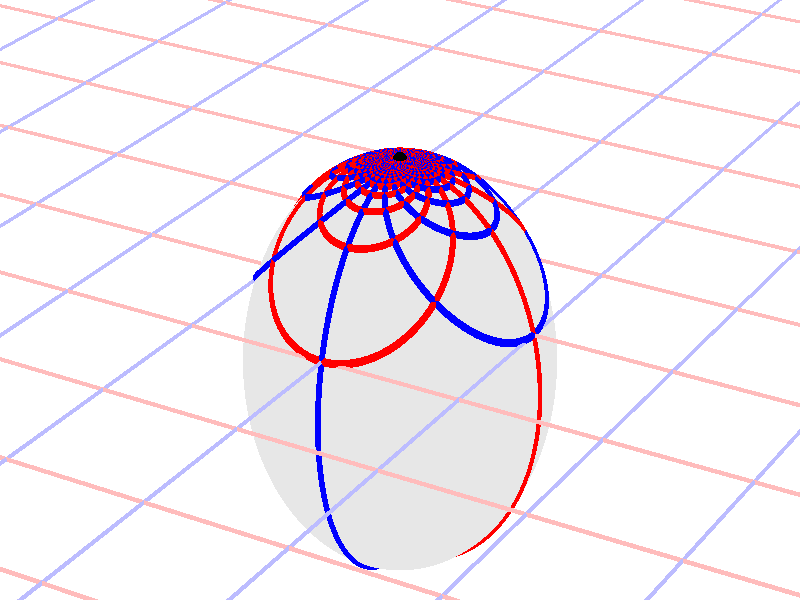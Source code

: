 #version 3.7;
global_settings{assumed_gamma 1.0}
camera{perspective location <16.275953626987476496879026, 9.396926207859083390872001, 6.840402866513374036117057> right <0.133333333333333331482962, -0.230940107675850353485814, -0.000000000000000000000000> up <-0.044429719908903583802662, -0.025651510749425152774217, 0.140953893117886280839102> direction <0.813797681349373802639491, 0.469846310392954158441370, 0.342020143325668712908083> sky <-0.296198132726023855010311, -0.171010071662834328698466, 0.939692620785908427905042> look_at <15.462155945638102139128023, 8.927079897466128954874875, 6.498382723187705600764730>}
light_source{<16.275953626987476496879026, 9.396926207859083390872001, 6.840402866513374036117057> rgb<1.0,1.0,1.0>}
background{rgb<1,1,1>}
union{object{sphere{<0.000000000000000000000000, 0.000000000000000000000000, -0.324908640540737814195182>,1.051458807894075420108493} pigment{rgbft<0.8,0.8,0.8,0.2,0.2>}}object{union{cylinder{<-50.000000000000000000000000, 50.000000000000000000000000, 0.000000000000000000000000>,<-50.000000000000000000000000, -50.000000000000000000000000, 0.000000000000000000000000>,0.010000000000000000208167}cylinder{<-49.000000000000000000000000, 50.000000000000000000000000, 0.000000000000000000000000>,<-49.000000000000000000000000, -50.000000000000000000000000, 0.000000000000000000000000>,0.010000000000000000208167}cylinder{<-48.000000000000000000000000, 50.000000000000000000000000, 0.000000000000000000000000>,<-48.000000000000000000000000, -50.000000000000000000000000, 0.000000000000000000000000>,0.010000000000000000208167}cylinder{<-47.000000000000000000000000, 50.000000000000000000000000, 0.000000000000000000000000>,<-47.000000000000000000000000, -50.000000000000000000000000, 0.000000000000000000000000>,0.010000000000000000208167}cylinder{<-46.000000000000000000000000, 50.000000000000000000000000, 0.000000000000000000000000>,<-46.000000000000000000000000, -50.000000000000000000000000, 0.000000000000000000000000>,0.010000000000000000208167}cylinder{<-45.000000000000000000000000, 50.000000000000000000000000, 0.000000000000000000000000>,<-45.000000000000000000000000, -50.000000000000000000000000, 0.000000000000000000000000>,0.010000000000000000208167}cylinder{<-44.000000000000000000000000, 50.000000000000000000000000, 0.000000000000000000000000>,<-44.000000000000000000000000, -50.000000000000000000000000, 0.000000000000000000000000>,0.010000000000000000208167}cylinder{<-43.000000000000000000000000, 50.000000000000000000000000, 0.000000000000000000000000>,<-43.000000000000000000000000, -50.000000000000000000000000, 0.000000000000000000000000>,0.010000000000000000208167}cylinder{<-42.000000000000000000000000, 50.000000000000000000000000, 0.000000000000000000000000>,<-42.000000000000000000000000, -50.000000000000000000000000, 0.000000000000000000000000>,0.010000000000000000208167}cylinder{<-41.000000000000000000000000, 50.000000000000000000000000, 0.000000000000000000000000>,<-41.000000000000000000000000, -50.000000000000000000000000, 0.000000000000000000000000>,0.010000000000000000208167}cylinder{<-40.000000000000000000000000, 50.000000000000000000000000, 0.000000000000000000000000>,<-40.000000000000000000000000, -50.000000000000000000000000, 0.000000000000000000000000>,0.010000000000000000208167}cylinder{<-39.000000000000000000000000, 50.000000000000000000000000, 0.000000000000000000000000>,<-39.000000000000000000000000, -50.000000000000000000000000, 0.000000000000000000000000>,0.010000000000000000208167}cylinder{<-38.000000000000000000000000, 50.000000000000000000000000, 0.000000000000000000000000>,<-38.000000000000000000000000, -50.000000000000000000000000, 0.000000000000000000000000>,0.010000000000000000208167}cylinder{<-37.000000000000000000000000, 50.000000000000000000000000, 0.000000000000000000000000>,<-37.000000000000000000000000, -50.000000000000000000000000, 0.000000000000000000000000>,0.010000000000000000208167}cylinder{<-36.000000000000000000000000, 50.000000000000000000000000, 0.000000000000000000000000>,<-36.000000000000000000000000, -50.000000000000000000000000, 0.000000000000000000000000>,0.010000000000000000208167}cylinder{<-35.000000000000000000000000, 50.000000000000000000000000, 0.000000000000000000000000>,<-35.000000000000000000000000, -50.000000000000000000000000, 0.000000000000000000000000>,0.010000000000000000208167}cylinder{<-34.000000000000000000000000, 50.000000000000000000000000, 0.000000000000000000000000>,<-34.000000000000000000000000, -50.000000000000000000000000, 0.000000000000000000000000>,0.010000000000000000208167}cylinder{<-33.000000000000000000000000, 50.000000000000000000000000, 0.000000000000000000000000>,<-33.000000000000000000000000, -50.000000000000000000000000, 0.000000000000000000000000>,0.010000000000000000208167}cylinder{<-32.000000000000000000000000, 50.000000000000000000000000, 0.000000000000000000000000>,<-32.000000000000000000000000, -50.000000000000000000000000, 0.000000000000000000000000>,0.010000000000000000208167}cylinder{<-31.000000000000000000000000, 50.000000000000000000000000, 0.000000000000000000000000>,<-31.000000000000000000000000, -50.000000000000000000000000, 0.000000000000000000000000>,0.010000000000000000208167}cylinder{<-30.000000000000000000000000, 50.000000000000000000000000, 0.000000000000000000000000>,<-30.000000000000000000000000, -50.000000000000000000000000, 0.000000000000000000000000>,0.010000000000000000208167}cylinder{<-29.000000000000000000000000, 50.000000000000000000000000, 0.000000000000000000000000>,<-29.000000000000000000000000, -50.000000000000000000000000, 0.000000000000000000000000>,0.010000000000000000208167}cylinder{<-28.000000000000000000000000, 50.000000000000000000000000, 0.000000000000000000000000>,<-28.000000000000000000000000, -50.000000000000000000000000, 0.000000000000000000000000>,0.010000000000000000208167}cylinder{<-27.000000000000000000000000, 50.000000000000000000000000, 0.000000000000000000000000>,<-27.000000000000000000000000, -50.000000000000000000000000, 0.000000000000000000000000>,0.010000000000000000208167}cylinder{<-26.000000000000000000000000, 50.000000000000000000000000, 0.000000000000000000000000>,<-26.000000000000000000000000, -50.000000000000000000000000, 0.000000000000000000000000>,0.010000000000000000208167}cylinder{<-25.000000000000000000000000, 50.000000000000000000000000, 0.000000000000000000000000>,<-25.000000000000000000000000, -50.000000000000000000000000, 0.000000000000000000000000>,0.010000000000000000208167}cylinder{<-24.000000000000000000000000, 50.000000000000000000000000, 0.000000000000000000000000>,<-24.000000000000000000000000, -50.000000000000000000000000, 0.000000000000000000000000>,0.010000000000000000208167}cylinder{<-23.000000000000000000000000, 50.000000000000000000000000, 0.000000000000000000000000>,<-23.000000000000000000000000, -50.000000000000000000000000, 0.000000000000000000000000>,0.010000000000000000208167}cylinder{<-22.000000000000000000000000, 50.000000000000000000000000, 0.000000000000000000000000>,<-22.000000000000000000000000, -50.000000000000000000000000, 0.000000000000000000000000>,0.010000000000000000208167}cylinder{<-21.000000000000000000000000, 50.000000000000000000000000, 0.000000000000000000000000>,<-21.000000000000000000000000, -50.000000000000000000000000, 0.000000000000000000000000>,0.010000000000000000208167}cylinder{<-20.000000000000000000000000, 50.000000000000000000000000, 0.000000000000000000000000>,<-20.000000000000000000000000, -50.000000000000000000000000, 0.000000000000000000000000>,0.010000000000000000208167}cylinder{<-19.000000000000000000000000, 50.000000000000000000000000, 0.000000000000000000000000>,<-19.000000000000000000000000, -50.000000000000000000000000, 0.000000000000000000000000>,0.010000000000000000208167}cylinder{<-18.000000000000000000000000, 50.000000000000000000000000, 0.000000000000000000000000>,<-18.000000000000000000000000, -50.000000000000000000000000, 0.000000000000000000000000>,0.010000000000000000208167}cylinder{<-17.000000000000000000000000, 50.000000000000000000000000, 0.000000000000000000000000>,<-17.000000000000000000000000, -50.000000000000000000000000, 0.000000000000000000000000>,0.010000000000000000208167}cylinder{<-16.000000000000000000000000, 50.000000000000000000000000, 0.000000000000000000000000>,<-16.000000000000000000000000, -50.000000000000000000000000, 0.000000000000000000000000>,0.010000000000000000208167}cylinder{<-15.000000000000000000000000, 50.000000000000000000000000, 0.000000000000000000000000>,<-15.000000000000000000000000, -50.000000000000000000000000, 0.000000000000000000000000>,0.010000000000000000208167}cylinder{<-14.000000000000000000000000, 50.000000000000000000000000, 0.000000000000000000000000>,<-14.000000000000000000000000, -50.000000000000000000000000, 0.000000000000000000000000>,0.010000000000000000208167}cylinder{<-13.000000000000000000000000, 50.000000000000000000000000, 0.000000000000000000000000>,<-13.000000000000000000000000, -50.000000000000000000000000, 0.000000000000000000000000>,0.010000000000000000208167}cylinder{<-12.000000000000000000000000, 50.000000000000000000000000, 0.000000000000000000000000>,<-12.000000000000000000000000, -50.000000000000000000000000, 0.000000000000000000000000>,0.010000000000000000208167}cylinder{<-11.000000000000000000000000, 50.000000000000000000000000, 0.000000000000000000000000>,<-11.000000000000000000000000, -50.000000000000000000000000, 0.000000000000000000000000>,0.010000000000000000208167}cylinder{<-10.000000000000000000000000, 50.000000000000000000000000, 0.000000000000000000000000>,<-10.000000000000000000000000, -50.000000000000000000000000, 0.000000000000000000000000>,0.010000000000000000208167}cylinder{<-9.000000000000000000000000, 50.000000000000000000000000, 0.000000000000000000000000>,<-9.000000000000000000000000, -50.000000000000000000000000, 0.000000000000000000000000>,0.010000000000000000208167}cylinder{<-8.000000000000000000000000, 50.000000000000000000000000, 0.000000000000000000000000>,<-8.000000000000000000000000, -50.000000000000000000000000, 0.000000000000000000000000>,0.010000000000000000208167}cylinder{<-7.000000000000000000000000, 50.000000000000000000000000, 0.000000000000000000000000>,<-7.000000000000000000000000, -50.000000000000000000000000, 0.000000000000000000000000>,0.010000000000000000208167}cylinder{<-6.000000000000000000000000, 50.000000000000000000000000, 0.000000000000000000000000>,<-6.000000000000000000000000, -50.000000000000000000000000, 0.000000000000000000000000>,0.010000000000000000208167}cylinder{<-5.000000000000000000000000, 50.000000000000000000000000, 0.000000000000000000000000>,<-5.000000000000000000000000, -50.000000000000000000000000, 0.000000000000000000000000>,0.010000000000000000208167}cylinder{<-4.000000000000000000000000, 50.000000000000000000000000, 0.000000000000000000000000>,<-4.000000000000000000000000, -50.000000000000000000000000, 0.000000000000000000000000>,0.010000000000000000208167}cylinder{<-3.000000000000000000000000, 50.000000000000000000000000, 0.000000000000000000000000>,<-3.000000000000000000000000, -50.000000000000000000000000, 0.000000000000000000000000>,0.010000000000000000208167}cylinder{<-2.000000000000000000000000, 50.000000000000000000000000, 0.000000000000000000000000>,<-2.000000000000000000000000, -50.000000000000000000000000, 0.000000000000000000000000>,0.010000000000000000208167}cylinder{<-1.000000000000000000000000, 50.000000000000000000000000, 0.000000000000000000000000>,<-1.000000000000000000000000, -50.000000000000000000000000, 0.000000000000000000000000>,0.010000000000000000208167}cylinder{<0.000000000000000000000000, 50.000000000000000000000000, 0.000000000000000000000000>,<0.000000000000000000000000, -50.000000000000000000000000, 0.000000000000000000000000>,0.010000000000000000208167}cylinder{<1.000000000000000000000000, 50.000000000000000000000000, 0.000000000000000000000000>,<1.000000000000000000000000, -50.000000000000000000000000, 0.000000000000000000000000>,0.010000000000000000208167}cylinder{<2.000000000000000000000000, 50.000000000000000000000000, 0.000000000000000000000000>,<2.000000000000000000000000, -50.000000000000000000000000, 0.000000000000000000000000>,0.010000000000000000208167}cylinder{<3.000000000000000000000000, 50.000000000000000000000000, 0.000000000000000000000000>,<3.000000000000000000000000, -50.000000000000000000000000, 0.000000000000000000000000>,0.010000000000000000208167}cylinder{<4.000000000000000000000000, 50.000000000000000000000000, 0.000000000000000000000000>,<4.000000000000000000000000, -50.000000000000000000000000, 0.000000000000000000000000>,0.010000000000000000208167}cylinder{<5.000000000000000000000000, 50.000000000000000000000000, 0.000000000000000000000000>,<5.000000000000000000000000, -50.000000000000000000000000, 0.000000000000000000000000>,0.010000000000000000208167}cylinder{<6.000000000000000000000000, 50.000000000000000000000000, 0.000000000000000000000000>,<6.000000000000000000000000, -50.000000000000000000000000, 0.000000000000000000000000>,0.010000000000000000208167}cylinder{<7.000000000000000000000000, 50.000000000000000000000000, 0.000000000000000000000000>,<7.000000000000000000000000, -50.000000000000000000000000, 0.000000000000000000000000>,0.010000000000000000208167}cylinder{<8.000000000000000000000000, 50.000000000000000000000000, 0.000000000000000000000000>,<8.000000000000000000000000, -50.000000000000000000000000, 0.000000000000000000000000>,0.010000000000000000208167}cylinder{<9.000000000000000000000000, 50.000000000000000000000000, 0.000000000000000000000000>,<9.000000000000000000000000, -50.000000000000000000000000, 0.000000000000000000000000>,0.010000000000000000208167}cylinder{<10.000000000000000000000000, 50.000000000000000000000000, 0.000000000000000000000000>,<10.000000000000000000000000, -50.000000000000000000000000, 0.000000000000000000000000>,0.010000000000000000208167}cylinder{<11.000000000000000000000000, 50.000000000000000000000000, 0.000000000000000000000000>,<11.000000000000000000000000, -50.000000000000000000000000, 0.000000000000000000000000>,0.010000000000000000208167}cylinder{<12.000000000000000000000000, 50.000000000000000000000000, 0.000000000000000000000000>,<12.000000000000000000000000, -50.000000000000000000000000, 0.000000000000000000000000>,0.010000000000000000208167}cylinder{<13.000000000000000000000000, 50.000000000000000000000000, 0.000000000000000000000000>,<13.000000000000000000000000, -50.000000000000000000000000, 0.000000000000000000000000>,0.010000000000000000208167}cylinder{<14.000000000000000000000000, 50.000000000000000000000000, 0.000000000000000000000000>,<14.000000000000000000000000, -50.000000000000000000000000, 0.000000000000000000000000>,0.010000000000000000208167}cylinder{<15.000000000000000000000000, 50.000000000000000000000000, 0.000000000000000000000000>,<15.000000000000000000000000, -50.000000000000000000000000, 0.000000000000000000000000>,0.010000000000000000208167}cylinder{<16.000000000000000000000000, 50.000000000000000000000000, 0.000000000000000000000000>,<16.000000000000000000000000, -50.000000000000000000000000, 0.000000000000000000000000>,0.010000000000000000208167}cylinder{<17.000000000000000000000000, 50.000000000000000000000000, 0.000000000000000000000000>,<17.000000000000000000000000, -50.000000000000000000000000, 0.000000000000000000000000>,0.010000000000000000208167}cylinder{<18.000000000000000000000000, 50.000000000000000000000000, 0.000000000000000000000000>,<18.000000000000000000000000, -50.000000000000000000000000, 0.000000000000000000000000>,0.010000000000000000208167}cylinder{<19.000000000000000000000000, 50.000000000000000000000000, 0.000000000000000000000000>,<19.000000000000000000000000, -50.000000000000000000000000, 0.000000000000000000000000>,0.010000000000000000208167}cylinder{<20.000000000000000000000000, 50.000000000000000000000000, 0.000000000000000000000000>,<20.000000000000000000000000, -50.000000000000000000000000, 0.000000000000000000000000>,0.010000000000000000208167}cylinder{<21.000000000000000000000000, 50.000000000000000000000000, 0.000000000000000000000000>,<21.000000000000000000000000, -50.000000000000000000000000, 0.000000000000000000000000>,0.010000000000000000208167}cylinder{<22.000000000000000000000000, 50.000000000000000000000000, 0.000000000000000000000000>,<22.000000000000000000000000, -50.000000000000000000000000, 0.000000000000000000000000>,0.010000000000000000208167}cylinder{<23.000000000000000000000000, 50.000000000000000000000000, 0.000000000000000000000000>,<23.000000000000000000000000, -50.000000000000000000000000, 0.000000000000000000000000>,0.010000000000000000208167}cylinder{<24.000000000000000000000000, 50.000000000000000000000000, 0.000000000000000000000000>,<24.000000000000000000000000, -50.000000000000000000000000, 0.000000000000000000000000>,0.010000000000000000208167}cylinder{<25.000000000000000000000000, 50.000000000000000000000000, 0.000000000000000000000000>,<25.000000000000000000000000, -50.000000000000000000000000, 0.000000000000000000000000>,0.010000000000000000208167}cylinder{<26.000000000000000000000000, 50.000000000000000000000000, 0.000000000000000000000000>,<26.000000000000000000000000, -50.000000000000000000000000, 0.000000000000000000000000>,0.010000000000000000208167}cylinder{<27.000000000000000000000000, 50.000000000000000000000000, 0.000000000000000000000000>,<27.000000000000000000000000, -50.000000000000000000000000, 0.000000000000000000000000>,0.010000000000000000208167}cylinder{<28.000000000000000000000000, 50.000000000000000000000000, 0.000000000000000000000000>,<28.000000000000000000000000, -50.000000000000000000000000, 0.000000000000000000000000>,0.010000000000000000208167}cylinder{<29.000000000000000000000000, 50.000000000000000000000000, 0.000000000000000000000000>,<29.000000000000000000000000, -50.000000000000000000000000, 0.000000000000000000000000>,0.010000000000000000208167}cylinder{<30.000000000000000000000000, 50.000000000000000000000000, 0.000000000000000000000000>,<30.000000000000000000000000, -50.000000000000000000000000, 0.000000000000000000000000>,0.010000000000000000208167}cylinder{<31.000000000000000000000000, 50.000000000000000000000000, 0.000000000000000000000000>,<31.000000000000000000000000, -50.000000000000000000000000, 0.000000000000000000000000>,0.010000000000000000208167}cylinder{<32.000000000000000000000000, 50.000000000000000000000000, 0.000000000000000000000000>,<32.000000000000000000000000, -50.000000000000000000000000, 0.000000000000000000000000>,0.010000000000000000208167}cylinder{<33.000000000000000000000000, 50.000000000000000000000000, 0.000000000000000000000000>,<33.000000000000000000000000, -50.000000000000000000000000, 0.000000000000000000000000>,0.010000000000000000208167}cylinder{<34.000000000000000000000000, 50.000000000000000000000000, 0.000000000000000000000000>,<34.000000000000000000000000, -50.000000000000000000000000, 0.000000000000000000000000>,0.010000000000000000208167}cylinder{<35.000000000000000000000000, 50.000000000000000000000000, 0.000000000000000000000000>,<35.000000000000000000000000, -50.000000000000000000000000, 0.000000000000000000000000>,0.010000000000000000208167}cylinder{<36.000000000000000000000000, 50.000000000000000000000000, 0.000000000000000000000000>,<36.000000000000000000000000, -50.000000000000000000000000, 0.000000000000000000000000>,0.010000000000000000208167}cylinder{<37.000000000000000000000000, 50.000000000000000000000000, 0.000000000000000000000000>,<37.000000000000000000000000, -50.000000000000000000000000, 0.000000000000000000000000>,0.010000000000000000208167}cylinder{<38.000000000000000000000000, 50.000000000000000000000000, 0.000000000000000000000000>,<38.000000000000000000000000, -50.000000000000000000000000, 0.000000000000000000000000>,0.010000000000000000208167}cylinder{<39.000000000000000000000000, 50.000000000000000000000000, 0.000000000000000000000000>,<39.000000000000000000000000, -50.000000000000000000000000, 0.000000000000000000000000>,0.010000000000000000208167}cylinder{<40.000000000000000000000000, 50.000000000000000000000000, 0.000000000000000000000000>,<40.000000000000000000000000, -50.000000000000000000000000, 0.000000000000000000000000>,0.010000000000000000208167}cylinder{<41.000000000000000000000000, 50.000000000000000000000000, 0.000000000000000000000000>,<41.000000000000000000000000, -50.000000000000000000000000, 0.000000000000000000000000>,0.010000000000000000208167}cylinder{<42.000000000000000000000000, 50.000000000000000000000000, 0.000000000000000000000000>,<42.000000000000000000000000, -50.000000000000000000000000, 0.000000000000000000000000>,0.010000000000000000208167}cylinder{<43.000000000000000000000000, 50.000000000000000000000000, 0.000000000000000000000000>,<43.000000000000000000000000, -50.000000000000000000000000, 0.000000000000000000000000>,0.010000000000000000208167}cylinder{<44.000000000000000000000000, 50.000000000000000000000000, 0.000000000000000000000000>,<44.000000000000000000000000, -50.000000000000000000000000, 0.000000000000000000000000>,0.010000000000000000208167}cylinder{<45.000000000000000000000000, 50.000000000000000000000000, 0.000000000000000000000000>,<45.000000000000000000000000, -50.000000000000000000000000, 0.000000000000000000000000>,0.010000000000000000208167}cylinder{<46.000000000000000000000000, 50.000000000000000000000000, 0.000000000000000000000000>,<46.000000000000000000000000, -50.000000000000000000000000, 0.000000000000000000000000>,0.010000000000000000208167}cylinder{<47.000000000000000000000000, 50.000000000000000000000000, 0.000000000000000000000000>,<47.000000000000000000000000, -50.000000000000000000000000, 0.000000000000000000000000>,0.010000000000000000208167}cylinder{<48.000000000000000000000000, 50.000000000000000000000000, 0.000000000000000000000000>,<48.000000000000000000000000, -50.000000000000000000000000, 0.000000000000000000000000>,0.010000000000000000208167}cylinder{<49.000000000000000000000000, 50.000000000000000000000000, 0.000000000000000000000000>,<49.000000000000000000000000, -50.000000000000000000000000, 0.000000000000000000000000>,0.010000000000000000208167}cylinder{<50.000000000000000000000000, 50.000000000000000000000000, 0.000000000000000000000000>,<50.000000000000000000000000, -50.000000000000000000000000, 0.000000000000000000000000>,0.010000000000000000208167}} pigment{rgb<1.0,0.5,0.5>}}object{union{cylinder{<50.000000000000000000000000, -50.000000000000000000000000, 0.000000000000000000000000>,<-50.000000000000000000000000, -50.000000000000000000000000, 0.000000000000000000000000>,0.010000000000000000208167}cylinder{<50.000000000000000000000000, -49.000000000000000000000000, 0.000000000000000000000000>,<-50.000000000000000000000000, -49.000000000000000000000000, 0.000000000000000000000000>,0.010000000000000000208167}cylinder{<50.000000000000000000000000, -48.000000000000000000000000, 0.000000000000000000000000>,<-50.000000000000000000000000, -48.000000000000000000000000, 0.000000000000000000000000>,0.010000000000000000208167}cylinder{<50.000000000000000000000000, -47.000000000000000000000000, 0.000000000000000000000000>,<-50.000000000000000000000000, -47.000000000000000000000000, 0.000000000000000000000000>,0.010000000000000000208167}cylinder{<50.000000000000000000000000, -46.000000000000000000000000, 0.000000000000000000000000>,<-50.000000000000000000000000, -46.000000000000000000000000, 0.000000000000000000000000>,0.010000000000000000208167}cylinder{<50.000000000000000000000000, -45.000000000000000000000000, 0.000000000000000000000000>,<-50.000000000000000000000000, -45.000000000000000000000000, 0.000000000000000000000000>,0.010000000000000000208167}cylinder{<50.000000000000000000000000, -44.000000000000000000000000, 0.000000000000000000000000>,<-50.000000000000000000000000, -44.000000000000000000000000, 0.000000000000000000000000>,0.010000000000000000208167}cylinder{<50.000000000000000000000000, -43.000000000000000000000000, 0.000000000000000000000000>,<-50.000000000000000000000000, -43.000000000000000000000000, 0.000000000000000000000000>,0.010000000000000000208167}cylinder{<50.000000000000000000000000, -42.000000000000000000000000, 0.000000000000000000000000>,<-50.000000000000000000000000, -42.000000000000000000000000, 0.000000000000000000000000>,0.010000000000000000208167}cylinder{<50.000000000000000000000000, -41.000000000000000000000000, 0.000000000000000000000000>,<-50.000000000000000000000000, -41.000000000000000000000000, 0.000000000000000000000000>,0.010000000000000000208167}cylinder{<50.000000000000000000000000, -40.000000000000000000000000, 0.000000000000000000000000>,<-50.000000000000000000000000, -40.000000000000000000000000, 0.000000000000000000000000>,0.010000000000000000208167}cylinder{<50.000000000000000000000000, -39.000000000000000000000000, 0.000000000000000000000000>,<-50.000000000000000000000000, -39.000000000000000000000000, 0.000000000000000000000000>,0.010000000000000000208167}cylinder{<50.000000000000000000000000, -38.000000000000000000000000, 0.000000000000000000000000>,<-50.000000000000000000000000, -38.000000000000000000000000, 0.000000000000000000000000>,0.010000000000000000208167}cylinder{<50.000000000000000000000000, -37.000000000000000000000000, 0.000000000000000000000000>,<-50.000000000000000000000000, -37.000000000000000000000000, 0.000000000000000000000000>,0.010000000000000000208167}cylinder{<50.000000000000000000000000, -36.000000000000000000000000, 0.000000000000000000000000>,<-50.000000000000000000000000, -36.000000000000000000000000, 0.000000000000000000000000>,0.010000000000000000208167}cylinder{<50.000000000000000000000000, -35.000000000000000000000000, 0.000000000000000000000000>,<-50.000000000000000000000000, -35.000000000000000000000000, 0.000000000000000000000000>,0.010000000000000000208167}cylinder{<50.000000000000000000000000, -34.000000000000000000000000, 0.000000000000000000000000>,<-50.000000000000000000000000, -34.000000000000000000000000, 0.000000000000000000000000>,0.010000000000000000208167}cylinder{<50.000000000000000000000000, -33.000000000000000000000000, 0.000000000000000000000000>,<-50.000000000000000000000000, -33.000000000000000000000000, 0.000000000000000000000000>,0.010000000000000000208167}cylinder{<50.000000000000000000000000, -32.000000000000000000000000, 0.000000000000000000000000>,<-50.000000000000000000000000, -32.000000000000000000000000, 0.000000000000000000000000>,0.010000000000000000208167}cylinder{<50.000000000000000000000000, -31.000000000000000000000000, 0.000000000000000000000000>,<-50.000000000000000000000000, -31.000000000000000000000000, 0.000000000000000000000000>,0.010000000000000000208167}cylinder{<50.000000000000000000000000, -30.000000000000000000000000, 0.000000000000000000000000>,<-50.000000000000000000000000, -30.000000000000000000000000, 0.000000000000000000000000>,0.010000000000000000208167}cylinder{<50.000000000000000000000000, -29.000000000000000000000000, 0.000000000000000000000000>,<-50.000000000000000000000000, -29.000000000000000000000000, 0.000000000000000000000000>,0.010000000000000000208167}cylinder{<50.000000000000000000000000, -28.000000000000000000000000, 0.000000000000000000000000>,<-50.000000000000000000000000, -28.000000000000000000000000, 0.000000000000000000000000>,0.010000000000000000208167}cylinder{<50.000000000000000000000000, -27.000000000000000000000000, 0.000000000000000000000000>,<-50.000000000000000000000000, -27.000000000000000000000000, 0.000000000000000000000000>,0.010000000000000000208167}cylinder{<50.000000000000000000000000, -26.000000000000000000000000, 0.000000000000000000000000>,<-50.000000000000000000000000, -26.000000000000000000000000, 0.000000000000000000000000>,0.010000000000000000208167}cylinder{<50.000000000000000000000000, -25.000000000000000000000000, 0.000000000000000000000000>,<-50.000000000000000000000000, -25.000000000000000000000000, 0.000000000000000000000000>,0.010000000000000000208167}cylinder{<50.000000000000000000000000, -24.000000000000000000000000, 0.000000000000000000000000>,<-50.000000000000000000000000, -24.000000000000000000000000, 0.000000000000000000000000>,0.010000000000000000208167}cylinder{<50.000000000000000000000000, -23.000000000000000000000000, 0.000000000000000000000000>,<-50.000000000000000000000000, -23.000000000000000000000000, 0.000000000000000000000000>,0.010000000000000000208167}cylinder{<50.000000000000000000000000, -22.000000000000000000000000, 0.000000000000000000000000>,<-50.000000000000000000000000, -22.000000000000000000000000, 0.000000000000000000000000>,0.010000000000000000208167}cylinder{<50.000000000000000000000000, -21.000000000000000000000000, 0.000000000000000000000000>,<-50.000000000000000000000000, -21.000000000000000000000000, 0.000000000000000000000000>,0.010000000000000000208167}cylinder{<50.000000000000000000000000, -20.000000000000000000000000, 0.000000000000000000000000>,<-50.000000000000000000000000, -20.000000000000000000000000, 0.000000000000000000000000>,0.010000000000000000208167}cylinder{<50.000000000000000000000000, -19.000000000000000000000000, 0.000000000000000000000000>,<-50.000000000000000000000000, -19.000000000000000000000000, 0.000000000000000000000000>,0.010000000000000000208167}cylinder{<50.000000000000000000000000, -18.000000000000000000000000, 0.000000000000000000000000>,<-50.000000000000000000000000, -18.000000000000000000000000, 0.000000000000000000000000>,0.010000000000000000208167}cylinder{<50.000000000000000000000000, -17.000000000000000000000000, 0.000000000000000000000000>,<-50.000000000000000000000000, -17.000000000000000000000000, 0.000000000000000000000000>,0.010000000000000000208167}cylinder{<50.000000000000000000000000, -16.000000000000000000000000, 0.000000000000000000000000>,<-50.000000000000000000000000, -16.000000000000000000000000, 0.000000000000000000000000>,0.010000000000000000208167}cylinder{<50.000000000000000000000000, -15.000000000000000000000000, 0.000000000000000000000000>,<-50.000000000000000000000000, -15.000000000000000000000000, 0.000000000000000000000000>,0.010000000000000000208167}cylinder{<50.000000000000000000000000, -14.000000000000000000000000, 0.000000000000000000000000>,<-50.000000000000000000000000, -14.000000000000000000000000, 0.000000000000000000000000>,0.010000000000000000208167}cylinder{<50.000000000000000000000000, -13.000000000000000000000000, 0.000000000000000000000000>,<-50.000000000000000000000000, -13.000000000000000000000000, 0.000000000000000000000000>,0.010000000000000000208167}cylinder{<50.000000000000000000000000, -12.000000000000000000000000, 0.000000000000000000000000>,<-50.000000000000000000000000, -12.000000000000000000000000, 0.000000000000000000000000>,0.010000000000000000208167}cylinder{<50.000000000000000000000000, -11.000000000000000000000000, 0.000000000000000000000000>,<-50.000000000000000000000000, -11.000000000000000000000000, 0.000000000000000000000000>,0.010000000000000000208167}cylinder{<50.000000000000000000000000, -10.000000000000000000000000, 0.000000000000000000000000>,<-50.000000000000000000000000, -10.000000000000000000000000, 0.000000000000000000000000>,0.010000000000000000208167}cylinder{<50.000000000000000000000000, -9.000000000000000000000000, 0.000000000000000000000000>,<-50.000000000000000000000000, -9.000000000000000000000000, 0.000000000000000000000000>,0.010000000000000000208167}cylinder{<50.000000000000000000000000, -8.000000000000000000000000, 0.000000000000000000000000>,<-50.000000000000000000000000, -8.000000000000000000000000, 0.000000000000000000000000>,0.010000000000000000208167}cylinder{<50.000000000000000000000000, -7.000000000000000000000000, 0.000000000000000000000000>,<-50.000000000000000000000000, -7.000000000000000000000000, 0.000000000000000000000000>,0.010000000000000000208167}cylinder{<50.000000000000000000000000, -6.000000000000000000000000, 0.000000000000000000000000>,<-50.000000000000000000000000, -6.000000000000000000000000, 0.000000000000000000000000>,0.010000000000000000208167}cylinder{<50.000000000000000000000000, -5.000000000000000000000000, 0.000000000000000000000000>,<-50.000000000000000000000000, -5.000000000000000000000000, 0.000000000000000000000000>,0.010000000000000000208167}cylinder{<50.000000000000000000000000, -4.000000000000000000000000, 0.000000000000000000000000>,<-50.000000000000000000000000, -4.000000000000000000000000, 0.000000000000000000000000>,0.010000000000000000208167}cylinder{<50.000000000000000000000000, -3.000000000000000000000000, 0.000000000000000000000000>,<-50.000000000000000000000000, -3.000000000000000000000000, 0.000000000000000000000000>,0.010000000000000000208167}cylinder{<50.000000000000000000000000, -2.000000000000000000000000, 0.000000000000000000000000>,<-50.000000000000000000000000, -2.000000000000000000000000, 0.000000000000000000000000>,0.010000000000000000208167}cylinder{<50.000000000000000000000000, -1.000000000000000000000000, 0.000000000000000000000000>,<-50.000000000000000000000000, -1.000000000000000000000000, 0.000000000000000000000000>,0.010000000000000000208167}cylinder{<50.000000000000000000000000, 0.000000000000000000000000, 0.000000000000000000000000>,<-50.000000000000000000000000, 0.000000000000000000000000, 0.000000000000000000000000>,0.010000000000000000208167}cylinder{<50.000000000000000000000000, 1.000000000000000000000000, 0.000000000000000000000000>,<-50.000000000000000000000000, 1.000000000000000000000000, 0.000000000000000000000000>,0.010000000000000000208167}cylinder{<50.000000000000000000000000, 2.000000000000000000000000, 0.000000000000000000000000>,<-50.000000000000000000000000, 2.000000000000000000000000, 0.000000000000000000000000>,0.010000000000000000208167}cylinder{<50.000000000000000000000000, 3.000000000000000000000000, 0.000000000000000000000000>,<-50.000000000000000000000000, 3.000000000000000000000000, 0.000000000000000000000000>,0.010000000000000000208167}cylinder{<50.000000000000000000000000, 4.000000000000000000000000, 0.000000000000000000000000>,<-50.000000000000000000000000, 4.000000000000000000000000, 0.000000000000000000000000>,0.010000000000000000208167}cylinder{<50.000000000000000000000000, 5.000000000000000000000000, 0.000000000000000000000000>,<-50.000000000000000000000000, 5.000000000000000000000000, 0.000000000000000000000000>,0.010000000000000000208167}cylinder{<50.000000000000000000000000, 6.000000000000000000000000, 0.000000000000000000000000>,<-50.000000000000000000000000, 6.000000000000000000000000, 0.000000000000000000000000>,0.010000000000000000208167}cylinder{<50.000000000000000000000000, 7.000000000000000000000000, 0.000000000000000000000000>,<-50.000000000000000000000000, 7.000000000000000000000000, 0.000000000000000000000000>,0.010000000000000000208167}cylinder{<50.000000000000000000000000, 8.000000000000000000000000, 0.000000000000000000000000>,<-50.000000000000000000000000, 8.000000000000000000000000, 0.000000000000000000000000>,0.010000000000000000208167}cylinder{<50.000000000000000000000000, 9.000000000000000000000000, 0.000000000000000000000000>,<-50.000000000000000000000000, 9.000000000000000000000000, 0.000000000000000000000000>,0.010000000000000000208167}cylinder{<50.000000000000000000000000, 10.000000000000000000000000, 0.000000000000000000000000>,<-50.000000000000000000000000, 10.000000000000000000000000, 0.000000000000000000000000>,0.010000000000000000208167}cylinder{<50.000000000000000000000000, 11.000000000000000000000000, 0.000000000000000000000000>,<-50.000000000000000000000000, 11.000000000000000000000000, 0.000000000000000000000000>,0.010000000000000000208167}cylinder{<50.000000000000000000000000, 12.000000000000000000000000, 0.000000000000000000000000>,<-50.000000000000000000000000, 12.000000000000000000000000, 0.000000000000000000000000>,0.010000000000000000208167}cylinder{<50.000000000000000000000000, 13.000000000000000000000000, 0.000000000000000000000000>,<-50.000000000000000000000000, 13.000000000000000000000000, 0.000000000000000000000000>,0.010000000000000000208167}cylinder{<50.000000000000000000000000, 14.000000000000000000000000, 0.000000000000000000000000>,<-50.000000000000000000000000, 14.000000000000000000000000, 0.000000000000000000000000>,0.010000000000000000208167}cylinder{<50.000000000000000000000000, 15.000000000000000000000000, 0.000000000000000000000000>,<-50.000000000000000000000000, 15.000000000000000000000000, 0.000000000000000000000000>,0.010000000000000000208167}cylinder{<50.000000000000000000000000, 16.000000000000000000000000, 0.000000000000000000000000>,<-50.000000000000000000000000, 16.000000000000000000000000, 0.000000000000000000000000>,0.010000000000000000208167}cylinder{<50.000000000000000000000000, 17.000000000000000000000000, 0.000000000000000000000000>,<-50.000000000000000000000000, 17.000000000000000000000000, 0.000000000000000000000000>,0.010000000000000000208167}cylinder{<50.000000000000000000000000, 18.000000000000000000000000, 0.000000000000000000000000>,<-50.000000000000000000000000, 18.000000000000000000000000, 0.000000000000000000000000>,0.010000000000000000208167}cylinder{<50.000000000000000000000000, 19.000000000000000000000000, 0.000000000000000000000000>,<-50.000000000000000000000000, 19.000000000000000000000000, 0.000000000000000000000000>,0.010000000000000000208167}cylinder{<50.000000000000000000000000, 20.000000000000000000000000, 0.000000000000000000000000>,<-50.000000000000000000000000, 20.000000000000000000000000, 0.000000000000000000000000>,0.010000000000000000208167}cylinder{<50.000000000000000000000000, 21.000000000000000000000000, 0.000000000000000000000000>,<-50.000000000000000000000000, 21.000000000000000000000000, 0.000000000000000000000000>,0.010000000000000000208167}cylinder{<50.000000000000000000000000, 22.000000000000000000000000, 0.000000000000000000000000>,<-50.000000000000000000000000, 22.000000000000000000000000, 0.000000000000000000000000>,0.010000000000000000208167}cylinder{<50.000000000000000000000000, 23.000000000000000000000000, 0.000000000000000000000000>,<-50.000000000000000000000000, 23.000000000000000000000000, 0.000000000000000000000000>,0.010000000000000000208167}cylinder{<50.000000000000000000000000, 24.000000000000000000000000, 0.000000000000000000000000>,<-50.000000000000000000000000, 24.000000000000000000000000, 0.000000000000000000000000>,0.010000000000000000208167}cylinder{<50.000000000000000000000000, 25.000000000000000000000000, 0.000000000000000000000000>,<-50.000000000000000000000000, 25.000000000000000000000000, 0.000000000000000000000000>,0.010000000000000000208167}cylinder{<50.000000000000000000000000, 26.000000000000000000000000, 0.000000000000000000000000>,<-50.000000000000000000000000, 26.000000000000000000000000, 0.000000000000000000000000>,0.010000000000000000208167}cylinder{<50.000000000000000000000000, 27.000000000000000000000000, 0.000000000000000000000000>,<-50.000000000000000000000000, 27.000000000000000000000000, 0.000000000000000000000000>,0.010000000000000000208167}cylinder{<50.000000000000000000000000, 28.000000000000000000000000, 0.000000000000000000000000>,<-50.000000000000000000000000, 28.000000000000000000000000, 0.000000000000000000000000>,0.010000000000000000208167}cylinder{<50.000000000000000000000000, 29.000000000000000000000000, 0.000000000000000000000000>,<-50.000000000000000000000000, 29.000000000000000000000000, 0.000000000000000000000000>,0.010000000000000000208167}cylinder{<50.000000000000000000000000, 30.000000000000000000000000, 0.000000000000000000000000>,<-50.000000000000000000000000, 30.000000000000000000000000, 0.000000000000000000000000>,0.010000000000000000208167}cylinder{<50.000000000000000000000000, 31.000000000000000000000000, 0.000000000000000000000000>,<-50.000000000000000000000000, 31.000000000000000000000000, 0.000000000000000000000000>,0.010000000000000000208167}cylinder{<50.000000000000000000000000, 32.000000000000000000000000, 0.000000000000000000000000>,<-50.000000000000000000000000, 32.000000000000000000000000, 0.000000000000000000000000>,0.010000000000000000208167}cylinder{<50.000000000000000000000000, 33.000000000000000000000000, 0.000000000000000000000000>,<-50.000000000000000000000000, 33.000000000000000000000000, 0.000000000000000000000000>,0.010000000000000000208167}cylinder{<50.000000000000000000000000, 34.000000000000000000000000, 0.000000000000000000000000>,<-50.000000000000000000000000, 34.000000000000000000000000, 0.000000000000000000000000>,0.010000000000000000208167}cylinder{<50.000000000000000000000000, 35.000000000000000000000000, 0.000000000000000000000000>,<-50.000000000000000000000000, 35.000000000000000000000000, 0.000000000000000000000000>,0.010000000000000000208167}cylinder{<50.000000000000000000000000, 36.000000000000000000000000, 0.000000000000000000000000>,<-50.000000000000000000000000, 36.000000000000000000000000, 0.000000000000000000000000>,0.010000000000000000208167}cylinder{<50.000000000000000000000000, 37.000000000000000000000000, 0.000000000000000000000000>,<-50.000000000000000000000000, 37.000000000000000000000000, 0.000000000000000000000000>,0.010000000000000000208167}cylinder{<50.000000000000000000000000, 38.000000000000000000000000, 0.000000000000000000000000>,<-50.000000000000000000000000, 38.000000000000000000000000, 0.000000000000000000000000>,0.010000000000000000208167}cylinder{<50.000000000000000000000000, 39.000000000000000000000000, 0.000000000000000000000000>,<-50.000000000000000000000000, 39.000000000000000000000000, 0.000000000000000000000000>,0.010000000000000000208167}cylinder{<50.000000000000000000000000, 40.000000000000000000000000, 0.000000000000000000000000>,<-50.000000000000000000000000, 40.000000000000000000000000, 0.000000000000000000000000>,0.010000000000000000208167}cylinder{<50.000000000000000000000000, 41.000000000000000000000000, 0.000000000000000000000000>,<-50.000000000000000000000000, 41.000000000000000000000000, 0.000000000000000000000000>,0.010000000000000000208167}cylinder{<50.000000000000000000000000, 42.000000000000000000000000, 0.000000000000000000000000>,<-50.000000000000000000000000, 42.000000000000000000000000, 0.000000000000000000000000>,0.010000000000000000208167}cylinder{<50.000000000000000000000000, 43.000000000000000000000000, 0.000000000000000000000000>,<-50.000000000000000000000000, 43.000000000000000000000000, 0.000000000000000000000000>,0.010000000000000000208167}cylinder{<50.000000000000000000000000, 44.000000000000000000000000, 0.000000000000000000000000>,<-50.000000000000000000000000, 44.000000000000000000000000, 0.000000000000000000000000>,0.010000000000000000208167}cylinder{<50.000000000000000000000000, 45.000000000000000000000000, 0.000000000000000000000000>,<-50.000000000000000000000000, 45.000000000000000000000000, 0.000000000000000000000000>,0.010000000000000000208167}cylinder{<50.000000000000000000000000, 46.000000000000000000000000, 0.000000000000000000000000>,<-50.000000000000000000000000, 46.000000000000000000000000, 0.000000000000000000000000>,0.010000000000000000208167}cylinder{<50.000000000000000000000000, 47.000000000000000000000000, 0.000000000000000000000000>,<-50.000000000000000000000000, 47.000000000000000000000000, 0.000000000000000000000000>,0.010000000000000000208167}cylinder{<50.000000000000000000000000, 48.000000000000000000000000, 0.000000000000000000000000>,<-50.000000000000000000000000, 48.000000000000000000000000, 0.000000000000000000000000>,0.010000000000000000208167}cylinder{<50.000000000000000000000000, 49.000000000000000000000000, 0.000000000000000000000000>,<-50.000000000000000000000000, 49.000000000000000000000000, 0.000000000000000000000000>,0.010000000000000000208167}cylinder{<50.000000000000000000000000, 50.000000000000000000000000, 0.000000000000000000000000>,<-50.000000000000000000000000, 50.000000000000000000000000, 0.000000000000000000000000>,0.010000000000000000208167}} pigment{rgb<0.5,0.5,1.0>}}sphere{<0.000000000000000000000000, 0.000000000000000000000000, 0.726550167353337661424462>,0.050000000000000002775558}object{union{object{torus{0.015277138657575749930428,0.020000000000000000416334} matrix <0.999894441686975166128093, -0.000000000000000000000000, 0.014529469484206070789556, 0.014529469484206070789556, 0.000000000000000000000000, -0.999894441686975166128093, 0.000000000000000000000000, 1.000000000000000000000000, 0.000000000000000000000000, -0.015275526028610269743679, 0.000000000000000000000000, 0.726328198633595434330346>}object{torus{0.015588849151323752248444,0.020000000000000000416334} matrix <0.999890089937839121603247, -0.000000000000000000000000, 0.014825924730013368205150, 0.014825924730013368205150, 0.000000000000000000000000, -0.999890089937839121603247, 0.000000000000000000000000, 1.000000000000000000000000, 0.000000000000000000000000, -0.015587135779921415870697, 0.000000000000000000000000, 0.726319048248997511940672>}object{torus{0.015913543209602590972063,0.020000000000000000416334} matrix <0.999885463442580890713884, -0.000000000000000000000000, 0.015134728151351379416001, 0.015134728151351379416001, 0.000000000000000000000000, -0.999885463442580890713884, 0.000000000000000000000000, 1.000000000000000000000000, 0.000000000000000000000000, -0.015911720527155316651235, 0.000000000000000000000000, 0.726309320203227359868947>}object{torus{0.016252049186657503004882,0.020000000000000000416334} matrix <0.999880538579322575287733, -0.000000000000000000000000, 0.015456667503833225463250, 0.015456667503833225463250, 0.000000000000000000000000, -0.999880538579322575287733, 0.000000000000000000000000, 1.000000000000000000000000, 0.000000000000000000000000, -0.016250107693769954425589, 0.000000000000000000000000, 0.726298964832819304859868>}object{torus{0.016605267424381526392141,0.020000000000000000416334} matrix <0.999875289130482514110554, -0.000000000000000000000000, 0.015792599096868118607739, 0.015792599096868118607739, 0.000000000000000000000000, -0.999875289130482514110554, 0.000000000000000000000000, 1.000000000000000000000000, 0.000000000000000000000000, -0.016603196567040335446253, 0.000000000000000000000000, 0.726287927021835200136479>}object{torus{0.016974178245102292117430,0.020000000000000000416334} matrix <0.999869685934716478925566, -0.000000000000000000000000, 0.016143455293455344357056, 0.016143455293455344357056, 0.000000000000000000000000, -0.999869685934716478925566, 0.000000000000000000000000, 1.000000000000000000000000, 0.000000000000000000000000, -0.016971966270951439892389, 0.000000000000000000000000, 0.726276145465925115907169>}object{torus{0.017359851033229747874209,0.020000000000000000416334} matrix <0.999863696482165886791904, -0.000000000000000000000000, 0.016510253087685212297631, 0.016510253087685212297631, 0.000000000000000000000000, -0.999863696482165886791904, 0.000000000000000000000000, 1.000000000000000000000000, 0.000000000000000000000000, -0.017357484824457404537501, 0.000000000000000000000000, 0.726263551819191000014087>}object{torus{0.017763454582820036725677,0.020000000000000000416334} matrix <0.999857284438984028618336, -0.000000000000000000000000, 0.016894104128382245871842, 0.016894104128382245871842, 0.000000000000000000000000, -0.999857284438984028618336, 0.000000000000000000000000, 1.000000000000000000000000, 0.000000000000000000000000, -0.017760919461440823063914, 0.000000000000000000000000, 0.726250069702124689818845>}object{torus{0.018186268922153275839904,0.020000000000000000416334} matrix <0.999850409098607673108461, -0.000000000000000000000000, 0.017296225754389948220391, 0.017296225754389948220391, 0.000000000000000000000000, -0.999850409098607673108461, 0.000000000000000000000000, 1.000000000000000000000000, 0.000000000000000000000000, -0.018183548421782939202851, 0.000000000000000000000000, 0.726235613540174629321200>}object{torus{0.018629698866694192199711,0.020000000000000000416334} matrix <0.999843024731103757751782, -0.000000000000000000000000, 0.017717954073696338263000, 0.017717954073696338263000, 0.000000000000000000000000, -0.999843024731103757751782, 0.000000000000000000000000, 1.000000000000000000000000, 0.000000000000000000000000, -0.018626774464719636492660, 0.000000000000000000000000, 0.726220087204601294494921>}object{torus{0.019095289603031865427463,0.020000000000000000416334} matrix <0.999835079823980010793605, -0.000000000000000000000000, 0.018160758612337155742944, 0.018160758612337155742944, 0.000000000000000000000000, -0.999835079823980010793605, 0.000000000000000000000000, 1.000000000000000000000000, 0.000000000000000000000000, -0.019092140404521357882617, 0.000000000000000000000000, 0.726203382408061814956568>}object{torus{0.019584744667467849504883,0.020000000000000000416334} matrix <0.999826516179084023860923, -0.000000000000000000000000, 0.018626259559982802360700, 0.018626259559982802360700, 0.000000000000000000000000, -0.999826516179084023860923, 0.000000000000000000000000, 1.000000000000000000000000, 0.000000000000000000000000, -0.019581347031151212501054, 0.000000000000000000000000, 0.726185376815920102799851>}object{torus{0.020099946760056539019068,0.020000000000000000416334} matrix <0.999817267846146995324830, -0.000000000000000000000000, 0.019116247452519909838520, 0.019116247452519909838520, 0.000000000000000000000000, -0.999817267846146995324830, 0.000000000000000000000000, 1.000000000000000000000000, 0.000000000000000000000000, -0.020096273853506520234991, 0.000000000000000000000000, 0.726165931797163155536623>}object{torus{0.020642981929630828397126,0.020000000000000000416334} matrix <0.999807259847949936215628, -0.000000000000000000000000, 0.019632706266180667553645, 0.019632706266180667553645, 0.000000000000000000000000, -0.999807259847949936215628, 0.000000000000000000000000, 1.000000000000000000000000, 0.000000000000000000000000, -0.020639003198166104569022, 0.000000000000000000000000, 0.726144889752540212413123>}object{torus{0.021216167784350887376421,0.020000000000000000416334} matrix <0.999796406657738168100025, -0.000000000000000000000000, 0.020177840178636847340288, 0.020177840178636847340288, 0.000000000000000000000000, -0.999796406657738168100025, 0.000000000000000000000000, 1.000000000000000000000000, 0.000000000000000000000000, -0.021211848313848469943510, 0.000000000000000000000000, 0.726122070910495964746190>}object{torus{0.021822086531611988025059,0.020000000000000000416334} matrix <0.999784610365849202295863, -0.000000000000000000000000, 0.020754105030267089304630, 0.020754105030267089304630, 0.000000000000000000000000, -0.999784610365849202295863, 0.000000000000000000000000, 1.000000000000000000000000, 0.000000000000000000000000, -0.021817386280372007972828, 0.000000000000000000000000, 0.726097269477573137308468>}object{torus{0.022463623839901070838865,0.020000000000000000416334} matrix <0.999771758465584969854945, -0.000000000000000000000000, 0.021364245239004899662438, 0.021364245239004899662438, 0.000000000000000000000000, -0.999771758465584969854945, 0.000000000000000000000000, 1.000000000000000000000000, 0.000000000000000000000000, -0.022458496707917538492971, 0.000000000000000000000000, 0.726070248984269528413904>}object{torus{0.023144014755498307223114,0.020000000000000000416334} matrix <0.999757721159828749435405, -0.000000000000000000000000, 0.022011337562862852423873, 0.022011337562862852423873, 0.000000000000000000000000, -0.999757721159828749435405, 0.000000000000000000000000, 1.000000000000000000000000, 0.000000000000000000000000, -0.023138407450446242530351, 0.000000000000000000000000, 0.726040736631979988224828>}object{torus{0.023866898214200921862771,0.020000000000000000416334} matrix <0.999742348074995290652112, -0.000000000000000000000000, 0.022698842822826099246969, 0.022698842822826099246969, 0.000000000000000000000000, -0.999742348074995290652112, 0.000000000000000000000000, 1.000000000000000000000000, 0.000000000000000000000000, -0.023860748861930413527999, 0.000000000000000000000000, 0.726008416382194043947607>}object{torus{0.024636382085192712332322,0.020000000000000000416334} matrix <0.999725464217080528328552, -0.000000000000000000000000, 0.023430667850975639421307, 0.023430667850975639421307, 0.000000000000000000000000, -0.999725464217080528328552, 0.000000000000000000000000, 1.000000000000000000000000, 0.000000000000000000000000, -0.024629618516749305495717, 0.000000000000000000000000, 0.725972920467753635165309>}object{torus{0.025457121199319747428813,0.020000000000000000416334} matrix <0.999706864972775499644797, -0.000000000000000000000000, 0.024211239668900989135958, 0.024211239668900989135958, 0.000000000000000000000000, -0.999706864972775499644797, 0.000000000000000000000000, 1.000000000000000000000000, 0.000000000000000000000000, -0.025449658825390741867523, 0.000000000000000000000000, 0.725933818890743709495439>}object{torus{0.026334411488785056110196,0.020000000000000000416334} matrix <0.999686309884128543323811, -0.000000000000000000000000, 0.025045595026958404616391, 0.025045595026958404616391, 0.000000000000000000000000, -0.999686309884128543323811, 0.000000000000000000000000, 1.000000000000000000000000, 0.000000000000000000000000, -0.026326150644200362743730, 0.000000000000000000000000, 0.725890606347920352980907>}object{torus{0.027274304256637502130722,0.020000000000000000416334} matrix <0.999663514842182965303152, -0.000000000000000000000000, 0.025939489073084676801217, 0.025939489073084676801217, 0.000000000000000000000000, -0.999663514842182965303152, 0.000000000000000000000000, 1.000000000000000000000000, 0.000000000000000000000000, -0.027265126858067374737704, 0.000000000000000000000000, 0.725842685836172951674428>}object{torus{0.028283745781059847768102,0.020000000000000000416334} matrix <0.999638142222625147859105, -0.000000000000000000000000, 0.026899528131530302949015, 0.026899528131530302949015, 0.000000000000000000000000, -0.999638142222625147859105, 0.000000000000000000000000, 1.000000000000000000000000, 0.000000000000000000000000, -0.028273511087663925900326, 0.000000000000000000000000, 0.725789347938082363143053>}object{torus{0.029370749056810425969832,0.020000000000000000416334} matrix <0.999609788320173886511100, -0.000000000000000000000000, 0.027933333035952558065507, 0.027933333035952558065507, 0.000000000000000000000000, -0.999609788320173886511100, 0.000000000000000000000000, 1.000000000000000000000000, 0.000000000000000000000000, -0.029359288247471089505769, 0.000000000000000000000000, 0.725729744438307955434198>}object{torus{0.030544606645148970891501,0.020000000000000000416334} matrix <0.999577967201402128871734, -0.000000000000000000000000, 0.029049741573944402872609, 0.029049741573944402872609, 0.000000000000000000000000, -0.999577967201402128871734, 0.000000000000000000000000, 1.000000000000000000000000, 0.000000000000000000000000, -0.030531715819326041977400, 0.000000000000000000000000, 0.725662854423781755741629>}object{torus{0.031816156583532685664384,0.020000000000000000416334} matrix <0.999542089761984997586808, -0.000000000000000000000000, 0.030259061357615694293210, 0.030259061357615694293210, 0.000000000000000000000000, -0.999542089761984997586808, 0.000000000000000000000000, 1.000000000000000000000000, 0.000000000000000000000000, -0.031801587639696426990099, 0.000000000000000000000000, 0.725587440319093390783678>}object{torus{0.033198117447272794400259,0.020000000000000000416334} matrix <0.999501436286042821421916, -0.000000000000000000000000, 0.031573388512125794003182, 0.031573388512125794003182, 0.000000000000000000000000, -0.999501436286042821421916, 0.000000000000000000000000, 1.000000000000000000000000, 0.000000000000000000000000, -0.033181566070517157229780, 0.000000000000000000000000, 0.725501990293253129493678>}object{torus{0.034705514482415857069331,0.020000000000000000416334} matrix <0.999455120101152116873777, -0.000000000000000000000000, 0.033007012945612812515606, 0.033007012945612812515606, 0.000000000000000000000000, -0.999455120101152116873777, 0.000000000000000000000000, 1.000000000000000000000000, 0.000000000000000000000000, -0.034686604145203102367301, 0.000000000000000000000000, 0.725404641987624332344353>}object{torus{0.036356227041125149801459,0.020000000000000000416334} matrix <0.999402038866628816826676, -0.000000000000000000000000, 0.034576938979984983557614, 0.034576938979984983557614, 0.000000000000000000000000, -0.999402038866628816826676, 0.000000000000000000000000, 1.000000000000000000000000, 0.000000000000000000000000, -0.036334487430402712115907, 0.000000000000000000000000, 0.725293080309356796853137>}object{torus{0.038171699582072164680380,0.020000000000000000416334} matrix <0.999340808441507189030517, -0.000000000000000000000000, 0.036303561581131855995341, 0.036303561581131855995341, 0.000000000000000000000000, -0.999340808441507189030517, 0.000000000000000000000000, 1.000000000000000000000000, 0.000000000000000000000000, -0.038146537119926118841740, 0.000000000000000000000000, 0.725164398706911739189707>}object{torus{0.040177876195638229095408,0.020000000000000000416334} matrix <0.999269671837972328631849, -0.000000000000000000000000, 0.038211555121864845818713, 0.038211555121864845818713, 0.000000000000000000000000, -0.999269671837972328631849, 0.000000000000000000000000, 1.000000000000000000000000, 0.000000000000000000000000, -0.040148533161162527904686, 0.000000000000000000000000, 0.725014908222435416895735>}object{torus{0.042406445099138517784709,0.020000000000000000416334} matrix <0.999186371925908756175261, -0.000000000000000000000000, 0.040331056985153733440708, 0.040331056985153733440708, 0.000000000000000000000000, -0.999186371925908756175261, 0.000000000000000000000000, 1.000000000000000000000000, 0.000000000000000000000000, -0.042371942024877359833646, 0.000000000000000000000000, 0.724839870599467306355734>}object{torus{0.044896519951457818098373,0.020000000000000000416334} matrix <0.999087970417144477508486, -0.000000000000000000000000, 0.042699266595001776625207, 0.042699266595001776625207, 0.000000000000000000000000, -0.999087970417144477508486, 0.000000000000000000000000, 1.000000000000000000000000, 0.000000000000000000000000, -0.044855572997087457542964, 0.000000000000000000000000, 0.724633118878769355575287>}object{torus{0.047696947780527340632339,0.020000000000000000416334} matrix <0.998970585581678949260720, -0.000000000000000000000000, 0.045362640383886619621645, 0.045362640383886619621645, 0.000000000000000000000000, -0.998970585581678949260720, 0.000000000000000000000000, 1.000000000000000000000000, 0.000000000000000000000000, -0.047647847854770969400207, 0.000000000000000000000000, 0.724386507863792328265617>}object{torus{0.050869533675920147741678,0.020000000000000000416334} matrix <0.998829004183629298729841, -0.000000000000000000000000, 0.048379958676498184544368, 0.048379958676498184544368, 0.000000000000000000000000, -0.998829004183629298729841, 0.000000000000000000000000, 1.000000000000000000000000, 0.000000000000000000000000, -0.050809965664807402174752, 0.000000000000000000000000, 0.724089101416212299611175>}object{torus{0.054493636595589048376986,0.020000000000000000416334} matrix <0.998656093719115345308524, -0.000000000000000000000000, 0.051826696573074398921577, 0.051826696573074398921577, 0.000000000000000000000000, -0.998656093719115345308524, 0.000000000000000000000000, 1.000000000000000000000000, 0.000000000000000000000000, -0.054420402255100371047281, 0.000000000000000000000000, 0.723725942184345161223291>}object{torus{0.058672867139807308167754,0.020000000000000000416334} matrix <0.998441888361831897391596, -0.000000000000000000000000, 0.055801393929357824552628, 0.055801393929357824552628, 0.000000000000000000000000, -0.998441888361831897391596, 0.000000000000000000000000, 1.000000000000000000000000, 0.000000000000000000000000, -0.058581448262673224691710, 0.000000000000000000000000, 0.723276139581100707687256>}object{torus{0.063545099148511516307103,0.020000000000000000416334} matrix <0.998172124126248117015336, -0.000000000000000000000000, 0.060435176985710443997579, 0.060435176985710443997579, 0.000000000000000000000000, -0.998172124126248117015336, 0.000000000000000000000000, 1.000000000000000000000000, 0.000000000000000000000000, -0.063428946594878757303526, 0.000000000000000000000000, 0.722709808039699863613237>}object{torus{0.069297875150671914279421,0.020000000000000000416334} matrix <0.997825809016046449961834, -0.000000000000000000000000, 0.065906409866358928173469, 0.065906409866358928173469, 0.000000000000000000000000, -0.997825809016046449961834, 0.000000000000000000000000, 1.000000000000000000000000, 0.000000000000000000000000, -0.069147208335315374361230, 0.000000000000000000000000, 0.721982993190792954329993>}object{torus{0.076192920233083799574914,0.020000000000000000416334} matrix <0.997371027972532853134169, -0.000000000000000000000000, 0.072464008728561860039896, 0.072464008728561860039896, 0.000000000000000000000000, -0.997371027972532853134169, 0.000000000000000000000000, 1.000000000000000000000000, 0.000000000000000000000000, -0.075992611177100072294976, 0.000000000000000000000000, 0.721028922916492454042725>}object{torus{0.084606710249615510455179,0.020000000000000000416334} matrix <0.996757352063716961509954, -0.000000000000000000000000, 0.080466024550288450800650, 0.080466024550288450800650, 0.000000000000000000000000, -0.996757352063716961509954, 0.000000000000000000000000, 1.000000000000000000000000, 0.000000000000000000000000, -0.084332360475233375529669, 0.000000000000000000000000, 0.719742201729269059917726>}object{torus{0.095100803951543994019246,0.020000000000000000416334} matrix <0.995901312699413288065386, -0.000000000000000000000000, 0.090446533176156501676601, 0.090446533176156501676601, 0.000000000000000000000000, -0.995901312699413288065386, 0.000000000000000000000000, 1.000000000000000000000000, 0.000000000000000000000000, -0.094711015494109415668866, 0.000000000000000000000000, 0.717948629333659771312171>}object{torus{0.108550798485549646055226,0.020000000000000000416334} matrix <0.994656653126039125289992, -0.000000000000000000000000, 0.103238279683973338540781, 0.103238279683973338540781, 0.000000000000000000000000, -0.994656653126039125289992, 0.000000000000000000000000, 1.000000000000000000000000, 0.000000000000000000000000, -0.107970773915794224229181, 0.000000000000000000000000, 0.715343569659366407265111>}object{torus{0.126399590124004118640855,0.020000000000000000416334} matrix <0.992748056525144972894736, -0.000000000000000000000000, 0.120213544434674454719492, 0.120213544434674454719492, 0.000000000000000000000000, -0.992748056525144972894736, 0.000000000000000000000000, 1.000000000000000000000000, 0.000000000000000000000000, -0.125482947441179715220017, 0.000000000000000000000000, 0.711355224609441672001253>}object{torus{0.151199563349794063871201,0.020000000000000000416334} matrix <0.989606799856574625984251, -0.000000000000000000000000, 0.143799797209972990419402, 0.143799797209972990419402, 0.000000000000000000000000, -0.989606799856574625984251, 0.000000000000000000000000, 1.000000000000000000000000, 0.000000000000000000000000, -0.149628116026300828078632, 0.000000000000000000000000, 0.704807700805404890864736>}object{torus{0.187909769052282904500117,0.020000000000000000416334} matrix <0.983901175870014577107270, -0.000000000000000000000000, 0.178713390996877663496889, 0.178713390996877663496889, 0.000000000000000000000000, -0.983901175870014577107270, 0.000000000000000000000000, 1.000000000000000000000000, 0.000000000000000000000000, -0.184884642728004783274187, 0.000000000000000000000000, 0.692968175324564228390045>}object{torus{0.247491245798394099431050,0.020000000000000000416334} matrix <0.971903678771041223960481, -0.000000000000000000000000, 0.235378926820811545939094, 0.235378926820811545939094, 0.000000000000000000000000, -0.971903678771041223960481, 0.000000000000000000000000, 1.000000000000000000000000, 0.000000000000000000000000, -0.240537652255087247565868, 0.000000000000000000000000, 0.668295943519767621232575>}object{torus{0.359013392046363233323092,0.020000000000000000416334} matrix <0.939902433942157666812989, -0.000000000000000000000000, 0.341443135338240610909821, 0.341443135338240610909821, 0.000000000000000000000000, -0.939902433942157666812989, 0.000000000000000000000000, 1.000000000000000000000000, 0.000000000000000000000000, -0.337437561002206509730428, 0.000000000000000000000000, 0.603967509144609615567845>}object{torus{0.618036233905659204701522,0.020000000000000000416334} matrix <0.809014055438573187473139, -0.000000000000000000000000, 0.587789297370097774120268, 0.587789297370097774120268, 0.000000000000000000000000, -0.809014055438573187473139, 0.000000000000000000000000, 1.000000000000000000000000, 0.000000000000000000000000, -0.499999999999999777955395, 0.000000000000000000000000, 0.363275083676668886223382>}object{torus{1.051458807894075420108493,0.020000000000000000416334} matrix <0.000000000000000000000000, 0.000000000000000000000000, 1.000000000000000000000000, 1.000000000000000000000000, 0.000000000000000000000000, 0.000000000000000000000000, 0.000000000000000000000000, 1.000000000000000000000000, 0.000000000000000000000000, 0.000000000000000000000000, 0.000000000000000000000000, -0.324908640540737814195182>}object{torus{0.618036233905659204701522,0.020000000000000000416334} matrix <-0.809014055438573187473139, 0.000000000000000000000000, 0.587789297370097774120268, 0.587789297370097774120268, 0.000000000000000000000000, 0.809014055438573187473139, 0.000000000000000000000000, 1.000000000000000000000000, 0.000000000000000000000000, 0.499999999999999777955395, 0.000000000000000000000000, 0.363275083676668886223382>}object{torus{0.359013392046363233323092,0.020000000000000000416334} matrix <-0.939902433942157666812989, 0.000000000000000000000000, 0.341443135338240610909821, 0.341443135338240610909821, 0.000000000000000000000000, 0.939902433942157666812989, 0.000000000000000000000000, 1.000000000000000000000000, 0.000000000000000000000000, 0.337437561002206509730428, 0.000000000000000000000000, 0.603967509144609615567845>}object{torus{0.247491245798394099431050,0.020000000000000000416334} matrix <-0.971903678771041223960481, 0.000000000000000000000000, 0.235378926820811545939094, 0.235378926820811545939094, 0.000000000000000000000000, 0.971903678771041223960481, 0.000000000000000000000000, 1.000000000000000000000000, 0.000000000000000000000000, 0.240537652255087247565868, 0.000000000000000000000000, 0.668295943519767621232575>}object{torus{0.187909769052282904500117,0.020000000000000000416334} matrix <-0.983901175870014577107270, 0.000000000000000000000000, 0.178713390996877663496889, 0.178713390996877663496889, 0.000000000000000000000000, 0.983901175870014577107270, 0.000000000000000000000000, 1.000000000000000000000000, 0.000000000000000000000000, 0.184884642728004783274187, 0.000000000000000000000000, 0.692968175324564228390045>}object{torus{0.151199563349794063871201,0.020000000000000000416334} matrix <-0.989606799856574625984251, 0.000000000000000000000000, 0.143799797209972990419402, 0.143799797209972990419402, 0.000000000000000000000000, 0.989606799856574625984251, 0.000000000000000000000000, 1.000000000000000000000000, 0.000000000000000000000000, 0.149628116026300828078632, 0.000000000000000000000000, 0.704807700805404890864736>}object{torus{0.126399590124004118640855,0.020000000000000000416334} matrix <-0.992748056525144972894736, 0.000000000000000000000000, 0.120213544434674454719492, 0.120213544434674454719492, 0.000000000000000000000000, 0.992748056525144972894736, 0.000000000000000000000000, 1.000000000000000000000000, 0.000000000000000000000000, 0.125482947441179715220017, 0.000000000000000000000000, 0.711355224609441672001253>}object{torus{0.108550798485549646055226,0.020000000000000000416334} matrix <-0.994656653126039125289992, 0.000000000000000000000000, 0.103238279683973338540781, 0.103238279683973338540781, 0.000000000000000000000000, 0.994656653126039125289992, 0.000000000000000000000000, 1.000000000000000000000000, 0.000000000000000000000000, 0.107970773915794224229181, 0.000000000000000000000000, 0.715343569659366407265111>}object{torus{0.095100803951543994019246,0.020000000000000000416334} matrix <-0.995901312699413288065386, 0.000000000000000000000000, 0.090446533176156501676601, 0.090446533176156501676601, 0.000000000000000000000000, 0.995901312699413288065386, 0.000000000000000000000000, 1.000000000000000000000000, 0.000000000000000000000000, 0.094711015494109415668866, 0.000000000000000000000000, 0.717948629333659771312171>}object{torus{0.084606710249615510455179,0.020000000000000000416334} matrix <-0.996757352063716961509954, 0.000000000000000000000000, 0.080466024550288450800650, 0.080466024550288450800650, 0.000000000000000000000000, 0.996757352063716961509954, 0.000000000000000000000000, 1.000000000000000000000000, 0.000000000000000000000000, 0.084332360475233375529669, 0.000000000000000000000000, 0.719742201729269059917726>}object{torus{0.076192920233083799574914,0.020000000000000000416334} matrix <-0.997371027972532853134169, 0.000000000000000000000000, 0.072464008728561860039896, 0.072464008728561860039896, 0.000000000000000000000000, 0.997371027972532853134169, 0.000000000000000000000000, 1.000000000000000000000000, 0.000000000000000000000000, 0.075992611177100072294976, 0.000000000000000000000000, 0.721028922916492454042725>}object{torus{0.069297875150671914279421,0.020000000000000000416334} matrix <-0.997825809016046449961834, 0.000000000000000000000000, 0.065906409866358928173469, 0.065906409866358928173469, 0.000000000000000000000000, 0.997825809016046449961834, 0.000000000000000000000000, 1.000000000000000000000000, 0.000000000000000000000000, 0.069147208335315374361230, 0.000000000000000000000000, 0.721982993190792954329993>}object{torus{0.063545099148511516307103,0.020000000000000000416334} matrix <-0.998172124126248117015336, 0.000000000000000000000000, 0.060435176985710443997579, 0.060435176985710443997579, 0.000000000000000000000000, 0.998172124126248117015336, 0.000000000000000000000000, 1.000000000000000000000000, 0.000000000000000000000000, 0.063428946594878757303526, 0.000000000000000000000000, 0.722709808039699863613237>}object{torus{0.058672867139807308167754,0.020000000000000000416334} matrix <-0.998441888361831897391596, 0.000000000000000000000000, 0.055801393929357824552628, 0.055801393929357824552628, 0.000000000000000000000000, 0.998441888361831897391596, 0.000000000000000000000000, 1.000000000000000000000000, 0.000000000000000000000000, 0.058581448262673224691710, 0.000000000000000000000000, 0.723276139581100707687256>}object{torus{0.054493636595589048376986,0.020000000000000000416334} matrix <-0.998656093719115345308524, 0.000000000000000000000000, 0.051826696573074398921577, 0.051826696573074398921577, 0.000000000000000000000000, 0.998656093719115345308524, 0.000000000000000000000000, 1.000000000000000000000000, 0.000000000000000000000000, 0.054420402255100371047281, 0.000000000000000000000000, 0.723725942184345161223291>}object{torus{0.050869533675920147741678,0.020000000000000000416334} matrix <-0.998829004183629298729841, 0.000000000000000000000000, 0.048379958676498184544368, 0.048379958676498184544368, 0.000000000000000000000000, 0.998829004183629298729841, 0.000000000000000000000000, 1.000000000000000000000000, 0.000000000000000000000000, 0.050809965664807402174752, 0.000000000000000000000000, 0.724089101416212299611175>}object{torus{0.047696947780527340632339,0.020000000000000000416334} matrix <-0.998970585581678949260720, 0.000000000000000000000000, 0.045362640383886619621645, 0.045362640383886619621645, 0.000000000000000000000000, 0.998970585581678949260720, 0.000000000000000000000000, 1.000000000000000000000000, 0.000000000000000000000000, 0.047647847854770969400207, 0.000000000000000000000000, 0.724386507863792328265617>}object{torus{0.044896519951457818098373,0.020000000000000000416334} matrix <-0.999087970417144477508486, 0.000000000000000000000000, 0.042699266595001776625207, 0.042699266595001776625207, 0.000000000000000000000000, 0.999087970417144477508486, 0.000000000000000000000000, 1.000000000000000000000000, 0.000000000000000000000000, 0.044855572997087457542964, 0.000000000000000000000000, 0.724633118878769355575287>}object{torus{0.042406445099138517784709,0.020000000000000000416334} matrix <-0.999186371925908756175261, 0.000000000000000000000000, 0.040331056985153733440708, 0.040331056985153733440708, 0.000000000000000000000000, 0.999186371925908756175261, 0.000000000000000000000000, 1.000000000000000000000000, 0.000000000000000000000000, 0.042371942024877359833646, 0.000000000000000000000000, 0.724839870599467306355734>}object{torus{0.040177876195638229095408,0.020000000000000000416334} matrix <-0.999269671837972328631849, 0.000000000000000000000000, 0.038211555121864845818713, 0.038211555121864845818713, 0.000000000000000000000000, 0.999269671837972328631849, 0.000000000000000000000000, 1.000000000000000000000000, 0.000000000000000000000000, 0.040148533161162527904686, 0.000000000000000000000000, 0.725014908222435416895735>}object{torus{0.038171699582072164680380,0.020000000000000000416334} matrix <-0.999340808441507189030517, 0.000000000000000000000000, 0.036303561581131855995341, 0.036303561581131855995341, 0.000000000000000000000000, 0.999340808441507189030517, 0.000000000000000000000000, 1.000000000000000000000000, 0.000000000000000000000000, 0.038146537119926118841740, 0.000000000000000000000000, 0.725164398706911739189707>}object{torus{0.036356227041125149801459,0.020000000000000000416334} matrix <-0.999402038866628816826676, 0.000000000000000000000000, 0.034576938979984983557614, 0.034576938979984983557614, 0.000000000000000000000000, 0.999402038866628816826676, 0.000000000000000000000000, 1.000000000000000000000000, 0.000000000000000000000000, 0.036334487430402712115907, 0.000000000000000000000000, 0.725293080309356796853137>}object{torus{0.034705514482415857069331,0.020000000000000000416334} matrix <-0.999455120101152116873777, 0.000000000000000000000000, 0.033007012945612812515606, 0.033007012945612812515606, 0.000000000000000000000000, 0.999455120101152116873777, 0.000000000000000000000000, 1.000000000000000000000000, 0.000000000000000000000000, 0.034686604145203102367301, 0.000000000000000000000000, 0.725404641987624332344353>}object{torus{0.033198117447272794400259,0.020000000000000000416334} matrix <-0.999501436286042821421916, 0.000000000000000000000000, 0.031573388512125794003182, 0.031573388512125794003182, 0.000000000000000000000000, 0.999501436286042821421916, 0.000000000000000000000000, 1.000000000000000000000000, 0.000000000000000000000000, 0.033181566070517157229780, 0.000000000000000000000000, 0.725501990293253129493678>}object{torus{0.031816156583532685664384,0.020000000000000000416334} matrix <-0.999542089761984997586808, 0.000000000000000000000000, 0.030259061357615694293210, 0.030259061357615694293210, 0.000000000000000000000000, 0.999542089761984997586808, 0.000000000000000000000000, 1.000000000000000000000000, 0.000000000000000000000000, 0.031801587639696426990099, 0.000000000000000000000000, 0.725587440319093390783678>}object{torus{0.030544606645148970891501,0.020000000000000000416334} matrix <-0.999577967201402128871734, 0.000000000000000000000000, 0.029049741573944402872609, 0.029049741573944402872609, 0.000000000000000000000000, 0.999577967201402128871734, 0.000000000000000000000000, 1.000000000000000000000000, 0.000000000000000000000000, 0.030531715819326041977400, 0.000000000000000000000000, 0.725662854423781755741629>}object{torus{0.029370749056810425969832,0.020000000000000000416334} matrix <-0.999609788320173886511100, 0.000000000000000000000000, 0.027933333035952558065507, 0.027933333035952558065507, 0.000000000000000000000000, 0.999609788320173886511100, 0.000000000000000000000000, 1.000000000000000000000000, 0.000000000000000000000000, 0.029359288247471089505769, 0.000000000000000000000000, 0.725729744438307955434198>}object{torus{0.028283745781059847768102,0.020000000000000000416334} matrix <-0.999638142222625147859105, 0.000000000000000000000000, 0.026899528131530302949015, 0.026899528131530302949015, 0.000000000000000000000000, 0.999638142222625147859105, 0.000000000000000000000000, 1.000000000000000000000000, 0.000000000000000000000000, 0.028273511087663925900326, 0.000000000000000000000000, 0.725789347938082363143053>}object{torus{0.027274304256637502130722,0.020000000000000000416334} matrix <-0.999663514842182965303152, 0.000000000000000000000000, 0.025939489073084676801217, 0.025939489073084676801217, 0.000000000000000000000000, 0.999663514842182965303152, 0.000000000000000000000000, 1.000000000000000000000000, 0.000000000000000000000000, 0.027265126858067374737704, 0.000000000000000000000000, 0.725842685836172951674428>}object{torus{0.026334411488785056110196,0.020000000000000000416334} matrix <-0.999686309884128543323811, 0.000000000000000000000000, 0.025045595026958404616391, 0.025045595026958404616391, 0.000000000000000000000000, 0.999686309884128543323811, 0.000000000000000000000000, 1.000000000000000000000000, 0.000000000000000000000000, 0.026326150644200362743730, 0.000000000000000000000000, 0.725890606347920352980907>}object{torus{0.025457121199319747428813,0.020000000000000000416334} matrix <-0.999706864972775499644797, 0.000000000000000000000000, 0.024211239668900989135958, 0.024211239668900989135958, 0.000000000000000000000000, 0.999706864972775499644797, 0.000000000000000000000000, 1.000000000000000000000000, 0.000000000000000000000000, 0.025449658825390741867523, 0.000000000000000000000000, 0.725933818890743709495439>}object{torus{0.024636382085192712332322,0.020000000000000000416334} matrix <-0.999725464217080528328552, 0.000000000000000000000000, 0.023430667850975639421307, 0.023430667850975639421307, 0.000000000000000000000000, 0.999725464217080528328552, 0.000000000000000000000000, 1.000000000000000000000000, 0.000000000000000000000000, 0.024629618516749305495717, 0.000000000000000000000000, 0.725972920467753635165309>}object{torus{0.023866898214200921862771,0.020000000000000000416334} matrix <-0.999742348074995290652112, 0.000000000000000000000000, 0.022698842822826099246969, 0.022698842822826099246969, 0.000000000000000000000000, 0.999742348074995290652112, 0.000000000000000000000000, 1.000000000000000000000000, 0.000000000000000000000000, 0.023860748861930413527999, 0.000000000000000000000000, 0.726008416382194043947607>}object{torus{0.023144014755498307223114,0.020000000000000000416334} matrix <-0.999757721159828749435405, 0.000000000000000000000000, 0.022011337562862852423873, 0.022011337562862852423873, 0.000000000000000000000000, 0.999757721159828749435405, 0.000000000000000000000000, 1.000000000000000000000000, 0.000000000000000000000000, 0.023138407450446242530351, 0.000000000000000000000000, 0.726040736631979988224828>}object{torus{0.022463623839901070838865,0.020000000000000000416334} matrix <-0.999771758465584969854945, 0.000000000000000000000000, 0.021364245239004899662438, 0.021364245239004899662438, 0.000000000000000000000000, 0.999771758465584969854945, 0.000000000000000000000000, 1.000000000000000000000000, 0.000000000000000000000000, 0.022458496707917538492971, 0.000000000000000000000000, 0.726070248984269528413904>}object{torus{0.021822086531611988025059,0.020000000000000000416334} matrix <-0.999784610365849202295863, 0.000000000000000000000000, 0.020754105030267089304630, 0.020754105030267089304630, 0.000000000000000000000000, 0.999784610365849202295863, 0.000000000000000000000000, 1.000000000000000000000000, 0.000000000000000000000000, 0.021817386280372007972828, 0.000000000000000000000000, 0.726097269477573137308468>}object{torus{0.021216167784350887376421,0.020000000000000000416334} matrix <-0.999796406657738168100025, 0.000000000000000000000000, 0.020177840178636847340288, 0.020177840178636847340288, 0.000000000000000000000000, 0.999796406657738168100025, 0.000000000000000000000000, 1.000000000000000000000000, 0.000000000000000000000000, 0.021211848313848469943510, 0.000000000000000000000000, 0.726122070910495964746190>}object{torus{0.020642981929630828397126,0.020000000000000000416334} matrix <-0.999807259847949936215628, 0.000000000000000000000000, 0.019632706266180667553645, 0.019632706266180667553645, 0.000000000000000000000000, 0.999807259847949936215628, 0.000000000000000000000000, 1.000000000000000000000000, 0.000000000000000000000000, 0.020639003198166104569022, 0.000000000000000000000000, 0.726144889752540212413123>}object{torus{0.020099946760056539019068,0.020000000000000000416334} matrix <-0.999817267846146995324830, 0.000000000000000000000000, 0.019116247452519909838520, 0.019116247452519909838520, 0.000000000000000000000000, 0.999817267846146995324830, 0.000000000000000000000000, 1.000000000000000000000000, 0.000000000000000000000000, 0.020096273853506520234991, 0.000000000000000000000000, 0.726165931797163155536623>}object{torus{0.019584744667467849504883,0.020000000000000000416334} matrix <-0.999826516179084023860923, 0.000000000000000000000000, 0.018626259559982802360700, 0.018626259559982802360700, 0.000000000000000000000000, 0.999826516179084023860923, 0.000000000000000000000000, 1.000000000000000000000000, 0.000000000000000000000000, 0.019581347031151212501054, 0.000000000000000000000000, 0.726185376815920102799851>}object{torus{0.019095289603031865427463,0.020000000000000000416334} matrix <-0.999835079823980010793605, 0.000000000000000000000000, 0.018160758612337155742944, 0.018160758612337155742944, 0.000000000000000000000000, 0.999835079823980010793605, 0.000000000000000000000000, 1.000000000000000000000000, 0.000000000000000000000000, 0.019092140404521357882617, 0.000000000000000000000000, 0.726203382408061814956568>}object{torus{0.018629698866694192199711,0.020000000000000000416334} matrix <-0.999843024731103757751782, 0.000000000000000000000000, 0.017717954073696338263000, 0.017717954073696338263000, 0.000000000000000000000000, 0.999843024731103757751782, 0.000000000000000000000000, 1.000000000000000000000000, 0.000000000000000000000000, 0.018626774464719636492660, 0.000000000000000000000000, 0.726220087204601294494921>}object{torus{0.018186268922153275839904,0.020000000000000000416334} matrix <-0.999850409098607673108461, 0.000000000000000000000000, 0.017296225754389948220391, 0.017296225754389948220391, 0.000000000000000000000000, 0.999850409098607673108461, 0.000000000000000000000000, 1.000000000000000000000000, 0.000000000000000000000000, 0.018183548421782939202851, 0.000000000000000000000000, 0.726235613540174629321200>}object{torus{0.017763454582820036725677,0.020000000000000000416334} matrix <-0.999857284438984028618336, 0.000000000000000000000000, 0.016894104128382245871842, 0.016894104128382245871842, 0.000000000000000000000000, 0.999857284438984028618336, 0.000000000000000000000000, 1.000000000000000000000000, 0.000000000000000000000000, 0.017760919461440823063914, 0.000000000000000000000000, 0.726250069702124689818845>}object{torus{0.017359851033229747874209,0.020000000000000000416334} matrix <-0.999863696482165886791904, 0.000000000000000000000000, 0.016510253087685212297631, 0.016510253087685212297631, 0.000000000000000000000000, 0.999863696482165886791904, 0.000000000000000000000000, 1.000000000000000000000000, 0.000000000000000000000000, 0.017357484824457404537501, 0.000000000000000000000000, 0.726263551819191000014087>}object{torus{0.016974178245102292117430,0.020000000000000000416334} matrix <-0.999869685934716478925566, 0.000000000000000000000000, 0.016143455293455344357056, 0.016143455293455344357056, 0.000000000000000000000000, 0.999869685934716478925566, 0.000000000000000000000000, 1.000000000000000000000000, 0.000000000000000000000000, 0.016971966270951439892389, 0.000000000000000000000000, 0.726276145465925115907169>}object{torus{0.016605267424381526392141,0.020000000000000000416334} matrix <-0.999875289130482514110554, 0.000000000000000000000000, 0.015792599096868118607739, 0.015792599096868118607739, 0.000000000000000000000000, 0.999875289130482514110554, 0.000000000000000000000000, 1.000000000000000000000000, 0.000000000000000000000000, 0.016603196567040335446253, 0.000000000000000000000000, 0.726287927021835200136479>}object{torus{0.016252049186657503004882,0.020000000000000000416334} matrix <-0.999880538579322575287733, 0.000000000000000000000000, 0.015456667503833225463250, 0.015456667503833225463250, 0.000000000000000000000000, 0.999880538579322575287733, 0.000000000000000000000000, 1.000000000000000000000000, 0.000000000000000000000000, 0.016250107693769954425589, 0.000000000000000000000000, 0.726298964832819304859868>}object{torus{0.015913543209602590972063,0.020000000000000000416334} matrix <-0.999885463442580890713884, 0.000000000000000000000000, 0.015134728151351379416001, 0.015134728151351379416001, 0.000000000000000000000000, 0.999885463442580890713884, 0.000000000000000000000000, 1.000000000000000000000000, 0.000000000000000000000000, 0.015911720527155316651235, 0.000000000000000000000000, 0.726309320203227359868947>}object{torus{0.015588849151323752248444,0.020000000000000000416334} matrix <-0.999890089937839121603247, 0.000000000000000000000000, 0.014825924730013368205150, 0.014825924730013368205150, 0.000000000000000000000000, 0.999890089937839121603247, 0.000000000000000000000000, 1.000000000000000000000000, 0.000000000000000000000000, 0.015587135779921415870697, 0.000000000000000000000000, 0.726319048248997511940672>}object{torus{0.015277138657575749930428,0.020000000000000000416334} matrix <-0.999894441686975166128093, 0.000000000000000000000000, 0.014529469484206070789556, 0.014529469484206070789556, 0.000000000000000000000000, 0.999894441686975166128093, 0.000000000000000000000000, 1.000000000000000000000000, 0.000000000000000000000000, 0.015275526028610269743679, 0.000000000000000000000000, 0.726328198633595434330346>}} pigment{rgb<1.0,0.0,0.0>}}object{union{object{torus{0.015277138657575749930428,0.020000000000000000416334} matrix <-0.000000000000000000000000, 0.999894441686975166128093, 0.014529469484206070789556, 0.000000000000000000000000, -0.014529469484206070789556, 0.999894441686975166128093, 1.000000000000000000000000, 0.000000000000000000000000, 0.000000000000000000000000, 0.000000000000000000000000, -0.015275526028610269743679, 0.726328198633595434330346>}object{torus{0.015588849151323752248444,0.020000000000000000416334} matrix <-0.000000000000000000000000, 0.999890089937839121603247, 0.014825924730013368205150, 0.000000000000000000000000, -0.014825924730013368205150, 0.999890089937839121603247, 1.000000000000000000000000, 0.000000000000000000000000, 0.000000000000000000000000, 0.000000000000000000000000, -0.015587135779921415870697, 0.726319048248997511940672>}object{torus{0.015913543209602590972063,0.020000000000000000416334} matrix <-0.000000000000000000000000, 0.999885463442580890713884, 0.015134728151351379416001, 0.000000000000000000000000, -0.015134728151351379416001, 0.999885463442580890713884, 1.000000000000000000000000, 0.000000000000000000000000, 0.000000000000000000000000, 0.000000000000000000000000, -0.015911720527155316651235, 0.726309320203227359868947>}object{torus{0.016252049186657503004882,0.020000000000000000416334} matrix <-0.000000000000000000000000, 0.999880538579322575287733, 0.015456667503833225463250, 0.000000000000000000000000, -0.015456667503833225463250, 0.999880538579322575287733, 1.000000000000000000000000, 0.000000000000000000000000, 0.000000000000000000000000, 0.000000000000000000000000, -0.016250107693769954425589, 0.726298964832819304859868>}object{torus{0.016605267424381526392141,0.020000000000000000416334} matrix <-0.000000000000000000000000, 0.999875289130482514110554, 0.015792599096868118607739, 0.000000000000000000000000, -0.015792599096868118607739, 0.999875289130482514110554, 1.000000000000000000000000, 0.000000000000000000000000, 0.000000000000000000000000, 0.000000000000000000000000, -0.016603196567040335446253, 0.726287927021835200136479>}object{torus{0.016974178245102292117430,0.020000000000000000416334} matrix <-0.000000000000000000000000, 0.999869685934716478925566, 0.016143455293455344357056, 0.000000000000000000000000, -0.016143455293455344357056, 0.999869685934716478925566, 1.000000000000000000000000, 0.000000000000000000000000, 0.000000000000000000000000, 0.000000000000000000000000, -0.016971966270951439892389, 0.726276145465925115907169>}object{torus{0.017359851033229747874209,0.020000000000000000416334} matrix <-0.000000000000000000000000, 0.999863696482165886791904, 0.016510253087685212297631, 0.000000000000000000000000, -0.016510253087685212297631, 0.999863696482165886791904, 1.000000000000000000000000, 0.000000000000000000000000, 0.000000000000000000000000, 0.000000000000000000000000, -0.017357484824457404537501, 0.726263551819191000014087>}object{torus{0.017763454582820036725677,0.020000000000000000416334} matrix <-0.000000000000000000000000, 0.999857284438984028618336, 0.016894104128382245871842, 0.000000000000000000000000, -0.016894104128382245871842, 0.999857284438984028618336, 1.000000000000000000000000, 0.000000000000000000000000, 0.000000000000000000000000, 0.000000000000000000000000, -0.017760919461440823063914, 0.726250069702124689818845>}object{torus{0.018186268922153275839904,0.020000000000000000416334} matrix <-0.000000000000000000000000, 0.999850409098607673108461, 0.017296225754389948220391, 0.000000000000000000000000, -0.017296225754389948220391, 0.999850409098607673108461, 1.000000000000000000000000, 0.000000000000000000000000, 0.000000000000000000000000, 0.000000000000000000000000, -0.018183548421782939202851, 0.726235613540174629321200>}object{torus{0.018629698866694192199711,0.020000000000000000416334} matrix <-0.000000000000000000000000, 0.999843024731103757751782, 0.017717954073696338263000, 0.000000000000000000000000, -0.017717954073696338263000, 0.999843024731103757751782, 1.000000000000000000000000, 0.000000000000000000000000, 0.000000000000000000000000, 0.000000000000000000000000, -0.018626774464719636492660, 0.726220087204601294494921>}object{torus{0.019095289603031865427463,0.020000000000000000416334} matrix <-0.000000000000000000000000, 0.999835079823980010793605, 0.018160758612337155742944, 0.000000000000000000000000, -0.018160758612337155742944, 0.999835079823980010793605, 1.000000000000000000000000, 0.000000000000000000000000, 0.000000000000000000000000, 0.000000000000000000000000, -0.019092140404521357882617, 0.726203382408061814956568>}object{torus{0.019584744667467849504883,0.020000000000000000416334} matrix <-0.000000000000000000000000, 0.999826516179084023860923, 0.018626259559982802360700, 0.000000000000000000000000, -0.018626259559982802360700, 0.999826516179084023860923, 1.000000000000000000000000, 0.000000000000000000000000, 0.000000000000000000000000, 0.000000000000000000000000, -0.019581347031151212501054, 0.726185376815920102799851>}object{torus{0.020099946760056539019068,0.020000000000000000416334} matrix <-0.000000000000000000000000, 0.999817267846146995324830, 0.019116247452519909838520, 0.000000000000000000000000, -0.019116247452519909838520, 0.999817267846146995324830, 1.000000000000000000000000, 0.000000000000000000000000, 0.000000000000000000000000, 0.000000000000000000000000, -0.020096273853506520234991, 0.726165931797163155536623>}object{torus{0.020642981929630828397126,0.020000000000000000416334} matrix <-0.000000000000000000000000, 0.999807259847949936215628, 0.019632706266180667553645, 0.000000000000000000000000, -0.019632706266180667553645, 0.999807259847949936215628, 1.000000000000000000000000, 0.000000000000000000000000, 0.000000000000000000000000, 0.000000000000000000000000, -0.020639003198166104569022, 0.726144889752540212413123>}object{torus{0.021216167784350887376421,0.020000000000000000416334} matrix <-0.000000000000000000000000, 0.999796406657738168100025, 0.020177840178636847340288, 0.000000000000000000000000, -0.020177840178636847340288, 0.999796406657738168100025, 1.000000000000000000000000, 0.000000000000000000000000, 0.000000000000000000000000, 0.000000000000000000000000, -0.021211848313848469943510, 0.726122070910495964746190>}object{torus{0.021822086531611988025059,0.020000000000000000416334} matrix <-0.000000000000000000000000, 0.999784610365849202295863, 0.020754105030267089304630, 0.000000000000000000000000, -0.020754105030267089304630, 0.999784610365849202295863, 1.000000000000000000000000, 0.000000000000000000000000, 0.000000000000000000000000, 0.000000000000000000000000, -0.021817386280372007972828, 0.726097269477573137308468>}object{torus{0.022463623839901070838865,0.020000000000000000416334} matrix <-0.000000000000000000000000, 0.999771758465584969854945, 0.021364245239004899662438, 0.000000000000000000000000, -0.021364245239004899662438, 0.999771758465584969854945, 1.000000000000000000000000, 0.000000000000000000000000, 0.000000000000000000000000, 0.000000000000000000000000, -0.022458496707917538492971, 0.726070248984269528413904>}object{torus{0.023144014755498307223114,0.020000000000000000416334} matrix <-0.000000000000000000000000, 0.999757721159828749435405, 0.022011337562862852423873, 0.000000000000000000000000, -0.022011337562862852423873, 0.999757721159828749435405, 1.000000000000000000000000, 0.000000000000000000000000, 0.000000000000000000000000, 0.000000000000000000000000, -0.023138407450446242530351, 0.726040736631979988224828>}object{torus{0.023866898214200921862771,0.020000000000000000416334} matrix <-0.000000000000000000000000, 0.999742348074995290652112, 0.022698842822826099246969, 0.000000000000000000000000, -0.022698842822826099246969, 0.999742348074995290652112, 1.000000000000000000000000, 0.000000000000000000000000, 0.000000000000000000000000, 0.000000000000000000000000, -0.023860748861930413527999, 0.726008416382194043947607>}object{torus{0.024636382085192712332322,0.020000000000000000416334} matrix <-0.000000000000000000000000, 0.999725464217080528328552, 0.023430667850975639421307, 0.000000000000000000000000, -0.023430667850975639421307, 0.999725464217080528328552, 1.000000000000000000000000, 0.000000000000000000000000, 0.000000000000000000000000, 0.000000000000000000000000, -0.024629618516749305495717, 0.725972920467753635165309>}object{torus{0.025457121199319747428813,0.020000000000000000416334} matrix <-0.000000000000000000000000, 0.999706864972775499644797, 0.024211239668900989135958, 0.000000000000000000000000, -0.024211239668900989135958, 0.999706864972775499644797, 1.000000000000000000000000, 0.000000000000000000000000, 0.000000000000000000000000, 0.000000000000000000000000, -0.025449658825390741867523, 0.725933818890743709495439>}object{torus{0.026334411488785056110196,0.020000000000000000416334} matrix <-0.000000000000000000000000, 0.999686309884128543323811, 0.025045595026958404616391, 0.000000000000000000000000, -0.025045595026958404616391, 0.999686309884128543323811, 1.000000000000000000000000, 0.000000000000000000000000, 0.000000000000000000000000, 0.000000000000000000000000, -0.026326150644200362743730, 0.725890606347920352980907>}object{torus{0.027274304256637502130722,0.020000000000000000416334} matrix <-0.000000000000000000000000, 0.999663514842182965303152, 0.025939489073084676801217, 0.000000000000000000000000, -0.025939489073084676801217, 0.999663514842182965303152, 1.000000000000000000000000, 0.000000000000000000000000, 0.000000000000000000000000, 0.000000000000000000000000, -0.027265126858067374737704, 0.725842685836172951674428>}object{torus{0.028283745781059847768102,0.020000000000000000416334} matrix <-0.000000000000000000000000, 0.999638142222625147859105, 0.026899528131530302949015, 0.000000000000000000000000, -0.026899528131530302949015, 0.999638142222625147859105, 1.000000000000000000000000, 0.000000000000000000000000, 0.000000000000000000000000, 0.000000000000000000000000, -0.028273511087663925900326, 0.725789347938082363143053>}object{torus{0.029370749056810425969832,0.020000000000000000416334} matrix <-0.000000000000000000000000, 0.999609788320173886511100, 0.027933333035952558065507, 0.000000000000000000000000, -0.027933333035952558065507, 0.999609788320173886511100, 1.000000000000000000000000, 0.000000000000000000000000, 0.000000000000000000000000, 0.000000000000000000000000, -0.029359288247471089505769, 0.725729744438307955434198>}object{torus{0.030544606645148970891501,0.020000000000000000416334} matrix <-0.000000000000000000000000, 0.999577967201402128871734, 0.029049741573944402872609, 0.000000000000000000000000, -0.029049741573944402872609, 0.999577967201402128871734, 1.000000000000000000000000, 0.000000000000000000000000, 0.000000000000000000000000, 0.000000000000000000000000, -0.030531715819326041977400, 0.725662854423781755741629>}object{torus{0.031816156583532685664384,0.020000000000000000416334} matrix <-0.000000000000000000000000, 0.999542089761984997586808, 0.030259061357615694293210, 0.000000000000000000000000, -0.030259061357615694293210, 0.999542089761984997586808, 1.000000000000000000000000, 0.000000000000000000000000, 0.000000000000000000000000, 0.000000000000000000000000, -0.031801587639696426990099, 0.725587440319093390783678>}object{torus{0.033198117447272794400259,0.020000000000000000416334} matrix <-0.000000000000000000000000, 0.999501436286042821421916, 0.031573388512125794003182, 0.000000000000000000000000, -0.031573388512125794003182, 0.999501436286042821421916, 1.000000000000000000000000, 0.000000000000000000000000, 0.000000000000000000000000, 0.000000000000000000000000, -0.033181566070517157229780, 0.725501990293253129493678>}object{torus{0.034705514482415857069331,0.020000000000000000416334} matrix <-0.000000000000000000000000, 0.999455120101152116873777, 0.033007012945612812515606, 0.000000000000000000000000, -0.033007012945612812515606, 0.999455120101152116873777, 1.000000000000000000000000, 0.000000000000000000000000, 0.000000000000000000000000, 0.000000000000000000000000, -0.034686604145203102367301, 0.725404641987624332344353>}object{torus{0.036356227041125149801459,0.020000000000000000416334} matrix <-0.000000000000000000000000, 0.999402038866628816826676, 0.034576938979984983557614, 0.000000000000000000000000, -0.034576938979984983557614, 0.999402038866628816826676, 1.000000000000000000000000, 0.000000000000000000000000, 0.000000000000000000000000, 0.000000000000000000000000, -0.036334487430402712115907, 0.725293080309356796853137>}object{torus{0.038171699582072164680380,0.020000000000000000416334} matrix <-0.000000000000000000000000, 0.999340808441507189030517, 0.036303561581131855995341, 0.000000000000000000000000, -0.036303561581131855995341, 0.999340808441507189030517, 1.000000000000000000000000, 0.000000000000000000000000, 0.000000000000000000000000, 0.000000000000000000000000, -0.038146537119926118841740, 0.725164398706911739189707>}object{torus{0.040177876195638229095408,0.020000000000000000416334} matrix <-0.000000000000000000000000, 0.999269671837972328631849, 0.038211555121864845818713, 0.000000000000000000000000, -0.038211555121864845818713, 0.999269671837972328631849, 1.000000000000000000000000, 0.000000000000000000000000, 0.000000000000000000000000, 0.000000000000000000000000, -0.040148533161162527904686, 0.725014908222435416895735>}object{torus{0.042406445099138517784709,0.020000000000000000416334} matrix <-0.000000000000000000000000, 0.999186371925908756175261, 0.040331056985153733440708, 0.000000000000000000000000, -0.040331056985153733440708, 0.999186371925908756175261, 1.000000000000000000000000, 0.000000000000000000000000, 0.000000000000000000000000, 0.000000000000000000000000, -0.042371942024877359833646, 0.724839870599467306355734>}object{torus{0.044896519951457818098373,0.020000000000000000416334} matrix <-0.000000000000000000000000, 0.999087970417144477508486, 0.042699266595001776625207, 0.000000000000000000000000, -0.042699266595001776625207, 0.999087970417144477508486, 1.000000000000000000000000, 0.000000000000000000000000, 0.000000000000000000000000, 0.000000000000000000000000, -0.044855572997087457542964, 0.724633118878769355575287>}object{torus{0.047696947780527340632339,0.020000000000000000416334} matrix <-0.000000000000000000000000, 0.998970585581678949260720, 0.045362640383886619621645, 0.000000000000000000000000, -0.045362640383886619621645, 0.998970585581678949260720, 1.000000000000000000000000, 0.000000000000000000000000, 0.000000000000000000000000, 0.000000000000000000000000, -0.047647847854770969400207, 0.724386507863792328265617>}object{torus{0.050869533675920147741678,0.020000000000000000416334} matrix <-0.000000000000000000000000, 0.998829004183629298729841, 0.048379958676498184544368, 0.000000000000000000000000, -0.048379958676498184544368, 0.998829004183629298729841, 1.000000000000000000000000, 0.000000000000000000000000, 0.000000000000000000000000, 0.000000000000000000000000, -0.050809965664807402174752, 0.724089101416212299611175>}object{torus{0.054493636595589048376986,0.020000000000000000416334} matrix <-0.000000000000000000000000, 0.998656093719115345308524, 0.051826696573074398921577, 0.000000000000000000000000, -0.051826696573074398921577, 0.998656093719115345308524, 1.000000000000000000000000, 0.000000000000000000000000, 0.000000000000000000000000, 0.000000000000000000000000, -0.054420402255100371047281, 0.723725942184345161223291>}object{torus{0.058672867139807308167754,0.020000000000000000416334} matrix <-0.000000000000000000000000, 0.998441888361831897391596, 0.055801393929357824552628, 0.000000000000000000000000, -0.055801393929357824552628, 0.998441888361831897391596, 1.000000000000000000000000, 0.000000000000000000000000, 0.000000000000000000000000, 0.000000000000000000000000, -0.058581448262673224691710, 0.723276139581100707687256>}object{torus{0.063545099148511516307103,0.020000000000000000416334} matrix <-0.000000000000000000000000, 0.998172124126248117015336, 0.060435176985710443997579, 0.000000000000000000000000, -0.060435176985710443997579, 0.998172124126248117015336, 1.000000000000000000000000, 0.000000000000000000000000, 0.000000000000000000000000, 0.000000000000000000000000, -0.063428946594878757303526, 0.722709808039699863613237>}object{torus{0.069297875150671914279421,0.020000000000000000416334} matrix <-0.000000000000000000000000, 0.997825809016046449961834, 0.065906409866358928173469, 0.000000000000000000000000, -0.065906409866358928173469, 0.997825809016046449961834, 1.000000000000000000000000, 0.000000000000000000000000, 0.000000000000000000000000, 0.000000000000000000000000, -0.069147208335315374361230, 0.721982993190792954329993>}object{torus{0.076192920233083799574914,0.020000000000000000416334} matrix <-0.000000000000000000000000, 0.997371027972532853134169, 0.072464008728561860039896, 0.000000000000000000000000, -0.072464008728561860039896, 0.997371027972532853134169, 1.000000000000000000000000, 0.000000000000000000000000, 0.000000000000000000000000, 0.000000000000000000000000, -0.075992611177100072294976, 0.721028922916492454042725>}object{torus{0.084606710249615510455179,0.020000000000000000416334} matrix <-0.000000000000000000000000, 0.996757352063716961509954, 0.080466024550288450800650, 0.000000000000000000000000, -0.080466024550288450800650, 0.996757352063716961509954, 1.000000000000000000000000, 0.000000000000000000000000, 0.000000000000000000000000, 0.000000000000000000000000, -0.084332360475233375529669, 0.719742201729269059917726>}object{torus{0.095100803951543994019246,0.020000000000000000416334} matrix <-0.000000000000000000000000, 0.995901312699413288065386, 0.090446533176156501676601, 0.000000000000000000000000, -0.090446533176156501676601, 0.995901312699413288065386, 1.000000000000000000000000, 0.000000000000000000000000, 0.000000000000000000000000, 0.000000000000000000000000, -0.094711015494109415668866, 0.717948629333659771312171>}object{torus{0.108550798485549646055226,0.020000000000000000416334} matrix <-0.000000000000000000000000, 0.994656653126039125289992, 0.103238279683973338540781, 0.000000000000000000000000, -0.103238279683973338540781, 0.994656653126039125289992, 1.000000000000000000000000, 0.000000000000000000000000, 0.000000000000000000000000, 0.000000000000000000000000, -0.107970773915794224229181, 0.715343569659366407265111>}object{torus{0.126399590124004118640855,0.020000000000000000416334} matrix <-0.000000000000000000000000, 0.992748056525144972894736, 0.120213544434674454719492, 0.000000000000000000000000, -0.120213544434674454719492, 0.992748056525144972894736, 1.000000000000000000000000, 0.000000000000000000000000, 0.000000000000000000000000, 0.000000000000000000000000, -0.125482947441179715220017, 0.711355224609441672001253>}object{torus{0.151199563349794063871201,0.020000000000000000416334} matrix <-0.000000000000000000000000, 0.989606799856574625984251, 0.143799797209972990419402, 0.000000000000000000000000, -0.143799797209972990419402, 0.989606799856574625984251, 1.000000000000000000000000, 0.000000000000000000000000, 0.000000000000000000000000, 0.000000000000000000000000, -0.149628116026300828078632, 0.704807700805404890864736>}object{torus{0.187909769052282904500117,0.020000000000000000416334} matrix <-0.000000000000000000000000, 0.983901175870014577107270, 0.178713390996877663496889, 0.000000000000000000000000, -0.178713390996877663496889, 0.983901175870014577107270, 1.000000000000000000000000, 0.000000000000000000000000, 0.000000000000000000000000, 0.000000000000000000000000, -0.184884642728004783274187, 0.692968175324564228390045>}object{torus{0.247491245798394099431050,0.020000000000000000416334} matrix <-0.000000000000000000000000, 0.971903678771041223960481, 0.235378926820811545939094, 0.000000000000000000000000, -0.235378926820811545939094, 0.971903678771041223960481, 1.000000000000000000000000, 0.000000000000000000000000, 0.000000000000000000000000, 0.000000000000000000000000, -0.240537652255087247565868, 0.668295943519767621232575>}object{torus{0.359013392046363233323092,0.020000000000000000416334} matrix <-0.000000000000000000000000, 0.939902433942157666812989, 0.341443135338240610909821, 0.000000000000000000000000, -0.341443135338240610909821, 0.939902433942157666812989, 1.000000000000000000000000, 0.000000000000000000000000, 0.000000000000000000000000, 0.000000000000000000000000, -0.337437561002206509730428, 0.603967509144609615567845>}object{torus{0.618036233905659204701522,0.020000000000000000416334} matrix <-0.000000000000000000000000, 0.809014055438573187473139, 0.587789297370097774120268, 0.000000000000000000000000, -0.587789297370097774120268, 0.809014055438573187473139, 1.000000000000000000000000, 0.000000000000000000000000, 0.000000000000000000000000, 0.000000000000000000000000, -0.499999999999999777955395, 0.363275083676668886223382>}object{torus{1.051458807894075420108493,0.020000000000000000416334} matrix <-0.000000000000000000000000, 0.000000000000000000000000, 1.000000000000000000000000, 0.000000000000000000000000, -1.000000000000000000000000, 0.000000000000000000000000, 1.000000000000000000000000, 0.000000000000000000000000, 0.000000000000000000000000, 0.000000000000000000000000, 0.000000000000000000000000, -0.324908640540737814195182>}object{torus{0.618036233905659204701522,0.020000000000000000416334} matrix <0.000000000000000000000000, -0.809014055438573187473139, 0.587789297370097774120268, 0.000000000000000000000000, -0.587789297370097774120268, -0.809014055438573187473139, 1.000000000000000000000000, 0.000000000000000000000000, 0.000000000000000000000000, 0.000000000000000000000000, 0.499999999999999777955395, 0.363275083676668886223382>}object{torus{0.359013392046363233323092,0.020000000000000000416334} matrix <0.000000000000000000000000, -0.939902433942157666812989, 0.341443135338240610909821, 0.000000000000000000000000, -0.341443135338240610909821, -0.939902433942157666812989, 1.000000000000000000000000, 0.000000000000000000000000, 0.000000000000000000000000, 0.000000000000000000000000, 0.337437561002206509730428, 0.603967509144609615567845>}object{torus{0.247491245798394099431050,0.020000000000000000416334} matrix <0.000000000000000000000000, -0.971903678771041223960481, 0.235378926820811545939094, 0.000000000000000000000000, -0.235378926820811545939094, -0.971903678771041223960481, 1.000000000000000000000000, 0.000000000000000000000000, 0.000000000000000000000000, 0.000000000000000000000000, 0.240537652255087247565868, 0.668295943519767621232575>}object{torus{0.187909769052282904500117,0.020000000000000000416334} matrix <0.000000000000000000000000, -0.983901175870014577107270, 0.178713390996877663496889, 0.000000000000000000000000, -0.178713390996877663496889, -0.983901175870014577107270, 1.000000000000000000000000, 0.000000000000000000000000, 0.000000000000000000000000, 0.000000000000000000000000, 0.184884642728004783274187, 0.692968175324564228390045>}object{torus{0.151199563349794063871201,0.020000000000000000416334} matrix <0.000000000000000000000000, -0.989606799856574625984251, 0.143799797209972990419402, 0.000000000000000000000000, -0.143799797209972990419402, -0.989606799856574625984251, 1.000000000000000000000000, 0.000000000000000000000000, 0.000000000000000000000000, 0.000000000000000000000000, 0.149628116026300828078632, 0.704807700805404890864736>}object{torus{0.126399590124004118640855,0.020000000000000000416334} matrix <0.000000000000000000000000, -0.992748056525144972894736, 0.120213544434674454719492, 0.000000000000000000000000, -0.120213544434674454719492, -0.992748056525144972894736, 1.000000000000000000000000, 0.000000000000000000000000, 0.000000000000000000000000, 0.000000000000000000000000, 0.125482947441179715220017, 0.711355224609441672001253>}object{torus{0.108550798485549646055226,0.020000000000000000416334} matrix <0.000000000000000000000000, -0.994656653126039125289992, 0.103238279683973338540781, 0.000000000000000000000000, -0.103238279683973338540781, -0.994656653126039125289992, 1.000000000000000000000000, 0.000000000000000000000000, 0.000000000000000000000000, 0.000000000000000000000000, 0.107970773915794224229181, 0.715343569659366407265111>}object{torus{0.095100803951543994019246,0.020000000000000000416334} matrix <0.000000000000000000000000, -0.995901312699413288065386, 0.090446533176156501676601, 0.000000000000000000000000, -0.090446533176156501676601, -0.995901312699413288065386, 1.000000000000000000000000, 0.000000000000000000000000, 0.000000000000000000000000, 0.000000000000000000000000, 0.094711015494109415668866, 0.717948629333659771312171>}object{torus{0.084606710249615510455179,0.020000000000000000416334} matrix <0.000000000000000000000000, -0.996757352063716961509954, 0.080466024550288450800650, 0.000000000000000000000000, -0.080466024550288450800650, -0.996757352063716961509954, 1.000000000000000000000000, 0.000000000000000000000000, 0.000000000000000000000000, 0.000000000000000000000000, 0.084332360475233375529669, 0.719742201729269059917726>}object{torus{0.076192920233083799574914,0.020000000000000000416334} matrix <0.000000000000000000000000, -0.997371027972532853134169, 0.072464008728561860039896, 0.000000000000000000000000, -0.072464008728561860039896, -0.997371027972532853134169, 1.000000000000000000000000, 0.000000000000000000000000, 0.000000000000000000000000, 0.000000000000000000000000, 0.075992611177100072294976, 0.721028922916492454042725>}object{torus{0.069297875150671914279421,0.020000000000000000416334} matrix <0.000000000000000000000000, -0.997825809016046449961834, 0.065906409866358928173469, 0.000000000000000000000000, -0.065906409866358928173469, -0.997825809016046449961834, 1.000000000000000000000000, 0.000000000000000000000000, 0.000000000000000000000000, 0.000000000000000000000000, 0.069147208335315374361230, 0.721982993190792954329993>}object{torus{0.063545099148511516307103,0.020000000000000000416334} matrix <0.000000000000000000000000, -0.998172124126248117015336, 0.060435176985710443997579, 0.000000000000000000000000, -0.060435176985710443997579, -0.998172124126248117015336, 1.000000000000000000000000, 0.000000000000000000000000, 0.000000000000000000000000, 0.000000000000000000000000, 0.063428946594878757303526, 0.722709808039699863613237>}object{torus{0.058672867139807308167754,0.020000000000000000416334} matrix <0.000000000000000000000000, -0.998441888361831897391596, 0.055801393929357824552628, 0.000000000000000000000000, -0.055801393929357824552628, -0.998441888361831897391596, 1.000000000000000000000000, 0.000000000000000000000000, 0.000000000000000000000000, 0.000000000000000000000000, 0.058581448262673224691710, 0.723276139581100707687256>}object{torus{0.054493636595589048376986,0.020000000000000000416334} matrix <0.000000000000000000000000, -0.998656093719115345308524, 0.051826696573074398921577, 0.000000000000000000000000, -0.051826696573074398921577, -0.998656093719115345308524, 1.000000000000000000000000, 0.000000000000000000000000, 0.000000000000000000000000, 0.000000000000000000000000, 0.054420402255100371047281, 0.723725942184345161223291>}object{torus{0.050869533675920147741678,0.020000000000000000416334} matrix <0.000000000000000000000000, -0.998829004183629298729841, 0.048379958676498184544368, 0.000000000000000000000000, -0.048379958676498184544368, -0.998829004183629298729841, 1.000000000000000000000000, 0.000000000000000000000000, 0.000000000000000000000000, 0.000000000000000000000000, 0.050809965664807402174752, 0.724089101416212299611175>}object{torus{0.047696947780527340632339,0.020000000000000000416334} matrix <0.000000000000000000000000, -0.998970585581678949260720, 0.045362640383886619621645, 0.000000000000000000000000, -0.045362640383886619621645, -0.998970585581678949260720, 1.000000000000000000000000, 0.000000000000000000000000, 0.000000000000000000000000, 0.000000000000000000000000, 0.047647847854770969400207, 0.724386507863792328265617>}object{torus{0.044896519951457818098373,0.020000000000000000416334} matrix <0.000000000000000000000000, -0.999087970417144477508486, 0.042699266595001776625207, 0.000000000000000000000000, -0.042699266595001776625207, -0.999087970417144477508486, 1.000000000000000000000000, 0.000000000000000000000000, 0.000000000000000000000000, 0.000000000000000000000000, 0.044855572997087457542964, 0.724633118878769355575287>}object{torus{0.042406445099138517784709,0.020000000000000000416334} matrix <0.000000000000000000000000, -0.999186371925908756175261, 0.040331056985153733440708, 0.000000000000000000000000, -0.040331056985153733440708, -0.999186371925908756175261, 1.000000000000000000000000, 0.000000000000000000000000, 0.000000000000000000000000, 0.000000000000000000000000, 0.042371942024877359833646, 0.724839870599467306355734>}object{torus{0.040177876195638229095408,0.020000000000000000416334} matrix <0.000000000000000000000000, -0.999269671837972328631849, 0.038211555121864845818713, 0.000000000000000000000000, -0.038211555121864845818713, -0.999269671837972328631849, 1.000000000000000000000000, 0.000000000000000000000000, 0.000000000000000000000000, 0.000000000000000000000000, 0.040148533161162527904686, 0.725014908222435416895735>}object{torus{0.038171699582072164680380,0.020000000000000000416334} matrix <0.000000000000000000000000, -0.999340808441507189030517, 0.036303561581131855995341, 0.000000000000000000000000, -0.036303561581131855995341, -0.999340808441507189030517, 1.000000000000000000000000, 0.000000000000000000000000, 0.000000000000000000000000, 0.000000000000000000000000, 0.038146537119926118841740, 0.725164398706911739189707>}object{torus{0.036356227041125149801459,0.020000000000000000416334} matrix <0.000000000000000000000000, -0.999402038866628816826676, 0.034576938979984983557614, 0.000000000000000000000000, -0.034576938979984983557614, -0.999402038866628816826676, 1.000000000000000000000000, 0.000000000000000000000000, 0.000000000000000000000000, 0.000000000000000000000000, 0.036334487430402712115907, 0.725293080309356796853137>}object{torus{0.034705514482415857069331,0.020000000000000000416334} matrix <0.000000000000000000000000, -0.999455120101152116873777, 0.033007012945612812515606, 0.000000000000000000000000, -0.033007012945612812515606, -0.999455120101152116873777, 1.000000000000000000000000, 0.000000000000000000000000, 0.000000000000000000000000, 0.000000000000000000000000, 0.034686604145203102367301, 0.725404641987624332344353>}object{torus{0.033198117447272794400259,0.020000000000000000416334} matrix <0.000000000000000000000000, -0.999501436286042821421916, 0.031573388512125794003182, 0.000000000000000000000000, -0.031573388512125794003182, -0.999501436286042821421916, 1.000000000000000000000000, 0.000000000000000000000000, 0.000000000000000000000000, 0.000000000000000000000000, 0.033181566070517157229780, 0.725501990293253129493678>}object{torus{0.031816156583532685664384,0.020000000000000000416334} matrix <0.000000000000000000000000, -0.999542089761984997586808, 0.030259061357615694293210, 0.000000000000000000000000, -0.030259061357615694293210, -0.999542089761984997586808, 1.000000000000000000000000, 0.000000000000000000000000, 0.000000000000000000000000, 0.000000000000000000000000, 0.031801587639696426990099, 0.725587440319093390783678>}object{torus{0.030544606645148970891501,0.020000000000000000416334} matrix <0.000000000000000000000000, -0.999577967201402128871734, 0.029049741573944402872609, 0.000000000000000000000000, -0.029049741573944402872609, -0.999577967201402128871734, 1.000000000000000000000000, 0.000000000000000000000000, 0.000000000000000000000000, 0.000000000000000000000000, 0.030531715819326041977400, 0.725662854423781755741629>}object{torus{0.029370749056810425969832,0.020000000000000000416334} matrix <0.000000000000000000000000, -0.999609788320173886511100, 0.027933333035952558065507, 0.000000000000000000000000, -0.027933333035952558065507, -0.999609788320173886511100, 1.000000000000000000000000, 0.000000000000000000000000, 0.000000000000000000000000, 0.000000000000000000000000, 0.029359288247471089505769, 0.725729744438307955434198>}object{torus{0.028283745781059847768102,0.020000000000000000416334} matrix <0.000000000000000000000000, -0.999638142222625147859105, 0.026899528131530302949015, 0.000000000000000000000000, -0.026899528131530302949015, -0.999638142222625147859105, 1.000000000000000000000000, 0.000000000000000000000000, 0.000000000000000000000000, 0.000000000000000000000000, 0.028273511087663925900326, 0.725789347938082363143053>}object{torus{0.027274304256637502130722,0.020000000000000000416334} matrix <0.000000000000000000000000, -0.999663514842182965303152, 0.025939489073084676801217, 0.000000000000000000000000, -0.025939489073084676801217, -0.999663514842182965303152, 1.000000000000000000000000, 0.000000000000000000000000, 0.000000000000000000000000, 0.000000000000000000000000, 0.027265126858067374737704, 0.725842685836172951674428>}object{torus{0.026334411488785056110196,0.020000000000000000416334} matrix <0.000000000000000000000000, -0.999686309884128543323811, 0.025045595026958404616391, 0.000000000000000000000000, -0.025045595026958404616391, -0.999686309884128543323811, 1.000000000000000000000000, 0.000000000000000000000000, 0.000000000000000000000000, 0.000000000000000000000000, 0.026326150644200362743730, 0.725890606347920352980907>}object{torus{0.025457121199319747428813,0.020000000000000000416334} matrix <0.000000000000000000000000, -0.999706864972775499644797, 0.024211239668900989135958, 0.000000000000000000000000, -0.024211239668900989135958, -0.999706864972775499644797, 1.000000000000000000000000, 0.000000000000000000000000, 0.000000000000000000000000, 0.000000000000000000000000, 0.025449658825390741867523, 0.725933818890743709495439>}object{torus{0.024636382085192712332322,0.020000000000000000416334} matrix <0.000000000000000000000000, -0.999725464217080528328552, 0.023430667850975639421307, 0.000000000000000000000000, -0.023430667850975639421307, -0.999725464217080528328552, 1.000000000000000000000000, 0.000000000000000000000000, 0.000000000000000000000000, 0.000000000000000000000000, 0.024629618516749305495717, 0.725972920467753635165309>}object{torus{0.023866898214200921862771,0.020000000000000000416334} matrix <0.000000000000000000000000, -0.999742348074995290652112, 0.022698842822826099246969, 0.000000000000000000000000, -0.022698842822826099246969, -0.999742348074995290652112, 1.000000000000000000000000, 0.000000000000000000000000, 0.000000000000000000000000, 0.000000000000000000000000, 0.023860748861930413527999, 0.726008416382194043947607>}object{torus{0.023144014755498307223114,0.020000000000000000416334} matrix <0.000000000000000000000000, -0.999757721159828749435405, 0.022011337562862852423873, 0.000000000000000000000000, -0.022011337562862852423873, -0.999757721159828749435405, 1.000000000000000000000000, 0.000000000000000000000000, 0.000000000000000000000000, 0.000000000000000000000000, 0.023138407450446242530351, 0.726040736631979988224828>}object{torus{0.022463623839901070838865,0.020000000000000000416334} matrix <0.000000000000000000000000, -0.999771758465584969854945, 0.021364245239004899662438, 0.000000000000000000000000, -0.021364245239004899662438, -0.999771758465584969854945, 1.000000000000000000000000, 0.000000000000000000000000, 0.000000000000000000000000, 0.000000000000000000000000, 0.022458496707917538492971, 0.726070248984269528413904>}object{torus{0.021822086531611988025059,0.020000000000000000416334} matrix <0.000000000000000000000000, -0.999784610365849202295863, 0.020754105030267089304630, 0.000000000000000000000000, -0.020754105030267089304630, -0.999784610365849202295863, 1.000000000000000000000000, 0.000000000000000000000000, 0.000000000000000000000000, 0.000000000000000000000000, 0.021817386280372007972828, 0.726097269477573137308468>}object{torus{0.021216167784350887376421,0.020000000000000000416334} matrix <0.000000000000000000000000, -0.999796406657738168100025, 0.020177840178636847340288, 0.000000000000000000000000, -0.020177840178636847340288, -0.999796406657738168100025, 1.000000000000000000000000, 0.000000000000000000000000, 0.000000000000000000000000, 0.000000000000000000000000, 0.021211848313848469943510, 0.726122070910495964746190>}object{torus{0.020642981929630828397126,0.020000000000000000416334} matrix <0.000000000000000000000000, -0.999807259847949936215628, 0.019632706266180667553645, 0.000000000000000000000000, -0.019632706266180667553645, -0.999807259847949936215628, 1.000000000000000000000000, 0.000000000000000000000000, 0.000000000000000000000000, 0.000000000000000000000000, 0.020639003198166104569022, 0.726144889752540212413123>}object{torus{0.020099946760056539019068,0.020000000000000000416334} matrix <0.000000000000000000000000, -0.999817267846146995324830, 0.019116247452519909838520, 0.000000000000000000000000, -0.019116247452519909838520, -0.999817267846146995324830, 1.000000000000000000000000, 0.000000000000000000000000, 0.000000000000000000000000, 0.000000000000000000000000, 0.020096273853506520234991, 0.726165931797163155536623>}object{torus{0.019584744667467849504883,0.020000000000000000416334} matrix <0.000000000000000000000000, -0.999826516179084023860923, 0.018626259559982802360700, 0.000000000000000000000000, -0.018626259559982802360700, -0.999826516179084023860923, 1.000000000000000000000000, 0.000000000000000000000000, 0.000000000000000000000000, 0.000000000000000000000000, 0.019581347031151212501054, 0.726185376815920102799851>}object{torus{0.019095289603031865427463,0.020000000000000000416334} matrix <0.000000000000000000000000, -0.999835079823980010793605, 0.018160758612337155742944, 0.000000000000000000000000, -0.018160758612337155742944, -0.999835079823980010793605, 1.000000000000000000000000, 0.000000000000000000000000, 0.000000000000000000000000, 0.000000000000000000000000, 0.019092140404521357882617, 0.726203382408061814956568>}object{torus{0.018629698866694192199711,0.020000000000000000416334} matrix <0.000000000000000000000000, -0.999843024731103757751782, 0.017717954073696338263000, 0.000000000000000000000000, -0.017717954073696338263000, -0.999843024731103757751782, 1.000000000000000000000000, 0.000000000000000000000000, 0.000000000000000000000000, 0.000000000000000000000000, 0.018626774464719636492660, 0.726220087204601294494921>}object{torus{0.018186268922153275839904,0.020000000000000000416334} matrix <0.000000000000000000000000, -0.999850409098607673108461, 0.017296225754389948220391, 0.000000000000000000000000, -0.017296225754389948220391, -0.999850409098607673108461, 1.000000000000000000000000, 0.000000000000000000000000, 0.000000000000000000000000, 0.000000000000000000000000, 0.018183548421782939202851, 0.726235613540174629321200>}object{torus{0.017763454582820036725677,0.020000000000000000416334} matrix <0.000000000000000000000000, -0.999857284438984028618336, 0.016894104128382245871842, 0.000000000000000000000000, -0.016894104128382245871842, -0.999857284438984028618336, 1.000000000000000000000000, 0.000000000000000000000000, 0.000000000000000000000000, 0.000000000000000000000000, 0.017760919461440823063914, 0.726250069702124689818845>}object{torus{0.017359851033229747874209,0.020000000000000000416334} matrix <0.000000000000000000000000, -0.999863696482165886791904, 0.016510253087685212297631, 0.000000000000000000000000, -0.016510253087685212297631, -0.999863696482165886791904, 1.000000000000000000000000, 0.000000000000000000000000, 0.000000000000000000000000, 0.000000000000000000000000, 0.017357484824457404537501, 0.726263551819191000014087>}object{torus{0.016974178245102292117430,0.020000000000000000416334} matrix <0.000000000000000000000000, -0.999869685934716478925566, 0.016143455293455344357056, 0.000000000000000000000000, -0.016143455293455344357056, -0.999869685934716478925566, 1.000000000000000000000000, 0.000000000000000000000000, 0.000000000000000000000000, 0.000000000000000000000000, 0.016971966270951439892389, 0.726276145465925115907169>}object{torus{0.016605267424381526392141,0.020000000000000000416334} matrix <0.000000000000000000000000, -0.999875289130482514110554, 0.015792599096868118607739, 0.000000000000000000000000, -0.015792599096868118607739, -0.999875289130482514110554, 1.000000000000000000000000, 0.000000000000000000000000, 0.000000000000000000000000, 0.000000000000000000000000, 0.016603196567040335446253, 0.726287927021835200136479>}object{torus{0.016252049186657503004882,0.020000000000000000416334} matrix <0.000000000000000000000000, -0.999880538579322575287733, 0.015456667503833225463250, 0.000000000000000000000000, -0.015456667503833225463250, -0.999880538579322575287733, 1.000000000000000000000000, 0.000000000000000000000000, 0.000000000000000000000000, 0.000000000000000000000000, 0.016250107693769954425589, 0.726298964832819304859868>}object{torus{0.015913543209602590972063,0.020000000000000000416334} matrix <0.000000000000000000000000, -0.999885463442580890713884, 0.015134728151351379416001, 0.000000000000000000000000, -0.015134728151351379416001, -0.999885463442580890713884, 1.000000000000000000000000, 0.000000000000000000000000, 0.000000000000000000000000, 0.000000000000000000000000, 0.015911720527155316651235, 0.726309320203227359868947>}object{torus{0.015588849151323752248444,0.020000000000000000416334} matrix <0.000000000000000000000000, -0.999890089937839121603247, 0.014825924730013368205150, 0.000000000000000000000000, -0.014825924730013368205150, -0.999890089937839121603247, 1.000000000000000000000000, 0.000000000000000000000000, 0.000000000000000000000000, 0.000000000000000000000000, 0.015587135779921415870697, 0.726319048248997511940672>}object{torus{0.015277138657575749930428,0.020000000000000000416334} matrix <0.000000000000000000000000, -0.999894441686975166128093, 0.014529469484206070789556, 0.000000000000000000000000, -0.014529469484206070789556, -0.999894441686975166128093, 1.000000000000000000000000, 0.000000000000000000000000, 0.000000000000000000000000, 0.000000000000000000000000, 0.015275526028610269743679, 0.726328198633595434330346>}} pigment{rgb<0.0,0.0,1.0>}}}
